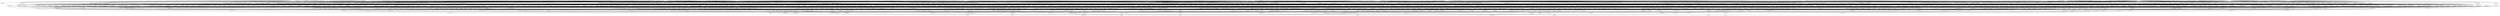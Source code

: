 digraph G {
    "new_n68_" -> "r2";
    "new_n83_" -> "r2";
    "new_n160_" -> "r2";
    "new_n47_" -> "new_n31_";
    "new_n55_" -> "new_n31_";
    "new_n32_" -> "new_n31_";
    "new_n38_" -> "new_n32_";
    "new_n33_" -> "new_n32_";
    "new_n44_" -> "new_n32_";
    "new_n37_" -> "new_n33_";
    "new_n36_" -> "new_n34_";
    "b" -> "new_n34_";
    "f" -> "new_n35_";
    "h" -> "new_n36_";
    "i" -> "new_n36_";
    "b" -> "new_n37_";
    "d" -> "new_n37_";
    "new_n40_" -> "new_n38_";
    "h" -> "new_n39_";
    "c" -> "new_n40_";
    "e" -> "new_n40_";
    "new_n42_" -> "new_n41_";
    "n" -> "new_n41_";
    "m" -> "new_n42_";
    "j" -> "new_n42_";
    "m" -> "new_n43_";
    "k" -> "new_n43_";
    "new_n46_" -> "new_n44_";
    "m" -> "new_n45_";
    "l" -> "new_n45_";
    "n" -> "new_n45_";
    "f" -> "new_n46_";
    "i" -> "new_n46_";
    "new_n51_" -> "new_n47_";
    "new_n48_" -> "new_n47_";
    "new_n54_" -> "new_n47_";
    "new_n50_" -> "new_n48_";
    "n" -> "new_n49_";
    "m" -> "new_n49_";
    "k" -> "new_n49_";
    "n" -> "new_n50_";
    "m" -> "new_n50_";
    "k" -> "new_n50_";
    "new_n52_" -> "new_n51_";
    "m" -> "new_n52_";
    "g" -> "new_n52_";
    "l" -> "new_n53_";
    "k" -> "new_n53_";
    "g" -> "new_n54_";
    "i" -> "new_n54_";
    "new_n61_" -> "new_n55_";
    "new_n56_" -> "new_n55_";
    "new_n66_" -> "new_n55_";
    "new_n60_" -> "new_n56_";
    "new_n57_" -> "new_n56_";
    "new_n58_" -> "new_n56_";
    "m" -> "new_n57_";
    "n" -> "new_n57_";
    "h" -> "new_n58_";
    "j" -> "new_n58_";
    "m" -> "new_n59_";
    "n" -> "new_n59_";
    "h" -> "new_n60_";
    "k" -> "new_n60_";
    "new_n63_" -> "new_n61_";
    "new_n64_" -> "new_n61_";
    "m" -> "new_n62_";
    "k" -> "new_n62_";
    "b" -> "new_n63_";
    "a" -> "new_n63_";
    "f" -> "new_n64_";
    "h" -> "new_n64_";
    "e" -> "new_n65_";
    "d" -> "new_n66_";
    "b" -> "new_n66_";
    "b" -> "new_n67_";
    "e" -> "new_n67_";
    "new_n79_" -> "new_n68_";
    "new_n69_" -> "new_n68_";
    "new_n80_" -> "new_n68_";
    "new_n75_" -> "new_n69_";
    "new_n70_" -> "new_n69_";
    "new_n71_" -> "new_n69_";
    "new_n67_" -> "new_n70_";
    "new_n44_" -> "new_n70_";
    "new_n73_" -> "new_n71_";
    "new_n72_" -> "new_n71_";
    "m" -> "new_n72_";
    "b" -> "new_n73_";
    "d" -> "new_n74_";
    "e" -> "new_n74_";
    "new_n63_" -> "new_n75_";
    "new_n78_" -> "new_n76_";
    "new_n41_" -> "new_n76_";
    "new_n77_" -> "new_n76_";
    "h" -> "new_n77_";
    "h" -> "new_n78_";
    "k" -> "new_n78_";
    "b" -> "new_n79_";
    "l" -> "new_n80_";
    "new_n81_" -> "new_n80_";
    "g" -> "new_n80_";
    "i" -> "new_n81_";
    "h" -> "new_n81_";
    "l" -> "new_n81_";
    "h" -> "new_n82_";
    "new_n111_" -> "new_n83_";
    "new_n130_" -> "new_n83_";
    "new_n147_" -> "new_n83_";
    "new_n93_" -> "new_n84_";
    "new_n85_" -> "new_n84_";
    "new_n107_" -> "new_n84_";
    "new_n86_" -> "new_n85_";
    "new_n88_" -> "new_n85_";
    "new_n87_" -> "new_n86_";
    "g" -> "new_n87_";
    "h" -> "new_n87_";
    "new_n90_" -> "new_n88_";
    "new_n91_" -> "new_n88_";
    "new_n89_" -> "new_n88_";
    "k" -> "new_n89_";
    "d" -> "new_n90_";
    "e" -> "new_n90_";
    "m" -> "new_n91_";
    "n" -> "new_n91_";
    "m" -> "new_n92_";
    "k" -> "new_n92_";
    "n" -> "new_n92_";
    "new_n100_" -> "new_n93_";
    "new_n94_" -> "new_n93_";
    "new_n95_" -> "new_n93_";
    "c" -> "new_n94_";
    "new_n97_" -> "new_n95_";
    "i" -> "new_n96_";
    "m" -> "new_n97_";
    "n" -> "new_n97_";
    "l" -> "new_n97_";
    "new_n99_" -> "new_n98_";
    "j" -> "new_n99_";
    "g" -> "new_n99_";
    "l" -> "new_n100_";
    "m" -> "new_n100_";
    "i" -> "new_n100_";
    "new_n105_" -> "new_n101_";
    "new_n102_" -> "new_n101_";
    "new_n104_" -> "new_n102_";
    "m" -> "new_n103_";
    "l" -> "new_n103_";
    "b" -> "new_n104_";
    "e" -> "new_n104_";
    "new_n82_" -> "new_n105_";
    "new_n99_" -> "new_n105_";
    "i" -> "new_n106_";
    "g" -> "new_n106_";
    "new_n109_" -> "new_n107_";
    "new_n94_" -> "new_n107_";
    "new_n108_" -> "new_n107_";
    "new_n90_" -> "new_n108_";
    "new_n97_" -> "new_n108_";
    "new_n96_" -> "new_n108_";
    "n" -> "new_n109_";
    "j" -> "new_n110_";
    "k" -> "new_n110_";
    "h" -> "new_n110_";
    "new_n117_" -> "new_n111_";
    "new_n120_" -> "new_n111_";
    "new_n124_" -> "new_n111_";
    "new_n38_" -> "new_n112_";
    "new_n113_" -> "new_n112_";
    "new_n114_" -> "new_n113_";
    "new_n115_" -> "new_n113_";
    "n" -> "new_n114_";
    "m" -> "new_n114_";
    "h" -> "new_n115_";
    "j" -> "new_n115_";
    "m" -> "new_n116_";
    "k" -> "new_n116_";
    "n" -> "new_n116_";
    "new_n118_" -> "new_n117_";
    "new_n34_" -> "new_n117_";
    "new_n119_" -> "new_n117_";
    "new_n104_" -> "new_n118_";
    "k" -> "new_n119_";
    "n" -> "new_n119_";
    "new_n38_" -> "new_n120_";
    "new_n92_" -> "new_n120_";
    "new_n123_" -> "new_n121_";
    "h" -> "new_n121_";
    "c" -> "new_n122_";
    "b" -> "new_n122_";
    "e" -> "new_n123_";
    "new_n125_" -> "new_n124_";
    "new_n128_" -> "new_n124_";
    "new_n127_" -> "new_n125_";
    "g" -> "new_n126_";
    "h" -> "new_n126_";
    "n" -> "new_n127_";
    "m" -> "new_n127_";
    "l" -> "new_n127_";
    "new_n91_" -> "new_n128_";
    "new_n129_" -> "new_n128_";
    "c" -> "new_n129_";
    "f" -> "new_n129_";
    "new_n136_" -> "new_n130_";
    "new_n131_" -> "new_n130_";
    "new_n141_" -> "new_n130_";
    "new_n135_" -> "new_n131_";
    "c" -> "new_n131_";
    "new_n133_" -> "new_n132_";
    "m" -> "new_n132_";
    "n" -> "new_n132_";
    "i" -> "new_n133_";
    "l" -> "new_n133_";
    "k" -> "new_n134_";
    "h" -> "new_n135_";
    "b" -> "new_n135_";
    "e" -> "new_n135_";
    "new_n140_" -> "new_n136_";
    "new_n139_" -> "new_n137_";
    "n" -> "new_n138_";
    "m" -> "new_n138_";
    "j" -> "new_n138_";
    "l" -> "new_n139_";
    "m" -> "new_n139_";
    "j" -> "new_n139_";
    "i" -> "new_n140_";
    "g" -> "new_n140_";
    "new_n146_" -> "new_n141_";
    "new_n41_" -> "new_n141_";
    "new_n86_" -> "new_n141_";
    "new_n143_" -> "new_n142_";
    "new_n145_" -> "new_n142_";
    "n" -> "new_n143_";
    "k" -> "new_n143_";
    "i" -> "new_n144_";
    "j" -> "new_n144_";
    "m" -> "new_n145_";
    "n" -> "new_n145_";
    "j" -> "new_n145_";
    "new_n90_" -> "new_n146_";
    "new_n109_" -> "new_n146_";
    "new_n155_" -> "new_n147_";
    "new_n152_" -> "new_n147_";
    "new_n148_" -> "new_n147_";
    "new_n149_" -> "new_n148_";
    "new_n150_" -> "new_n148_";
    "new_n119_" -> "new_n149_";
    "new_n40_" -> "new_n150_";
    "new_n92_" -> "new_n150_";
    "g" -> "new_n150_";
    "f" -> "new_n151_";
    "i" -> "new_n151_";
    "h" -> "new_n151_";
    "new_n67_" -> "new_n152_";
    "new_n153_" -> "new_n152_";
    "n" -> "new_n152_";
    "new_n154_" -> "new_n153_";
    "new_n134_" -> "new_n153_";
    "g" -> "new_n154_";
    "f" -> "new_n154_";
    "b" -> "new_n155_";
    "h" -> "new_n155_";
    "new_n156_" -> "new_n155_";
    "new_n157_" -> "new_n156_";
    "g" -> "new_n157_";
    "h" -> "new_n157_";
    "f" -> "new_n158_";
    "d" -> "new_n159_";
    "new_n177_" -> "new_n160_";
    "new_n197_" -> "new_n160_";
    "new_n162_" -> "new_n161_";
    "new_n167_" -> "new_n161_";
    "new_n170_" -> "new_n161_";
    "new_n52_" -> "new_n162_";
    "new_n165_" -> "new_n162_";
    "new_n163_" -> "new_n162_";
    "new_n49_" -> "new_n163_";
    "j" -> "new_n163_";
    "g" -> "new_n163_";
    "k" -> "new_n164_";
    "m" -> "new_n164_";
    "i" -> "new_n164_";
    "new_n134_" -> "new_n165_";
    "g" -> "new_n165_";
    "k" -> "new_n166_";
    "i" -> "new_n166_";
    "j" -> "new_n166_";
    "new_n168_" -> "new_n167_";
    "new_n71_" -> "new_n167_";
    "g" -> "new_n167_";
    "l" -> "new_n168_";
    "j" -> "new_n169_";
    "new_n172_" -> "new_n170_";
    "new_n67_" -> "new_n170_";
    "new_n171_" -> "new_n170_";
    "new_n78_" -> "new_n171_";
    "new_n73_" -> "new_n171_";
    "new_n72_" -> "new_n171_";
    "new_n62_" -> "new_n172_";
    "new_n49_" -> "new_n172_";
    "new_n39_" -> "new_n172_";
    "n" -> "new_n173_";
    "new_n175_" -> "new_n173_";
    "i" -> "new_n174_";
    "l" -> "new_n174_";
    "m" -> "new_n174_";
    "g" -> "new_n175_";
    "h" -> "new_n175_";
    "new_n73_" -> "new_n176_";
    "new_n67_" -> "new_n176_";
    "new_n104_" -> "new_n176_";
    "new_n181_" -> "new_n177_";
    "new_n190_" -> "new_n177_";
    "new_n192_" -> "new_n177_";
    "new_n129_" -> "new_n178_";
    "new_n79_" -> "new_n178_";
    "new_n179_" -> "new_n178_";
    "new_n180_" -> "new_n179_";
    "i" -> "new_n180_";
    "h" -> "new_n180_";
    "new_n187_" -> "new_n181_";
    "new_n182_" -> "new_n181_";
    "new_n184_" -> "new_n181_";
    "new_n133_" -> "new_n182_";
    "n" -> "new_n183_";
    "new_n185_" -> "new_n184_";
    "h" -> "new_n185_";
    "g" -> "new_n185_";
    "new_n122_" -> "new_n186_";
    "new_n123_" -> "new_n187_";
    "new_n189_" -> "new_n187_";
    "g" -> "new_n188_";
    "i" -> "new_n189_";
    "k" -> "new_n189_";
    "new_n86_" -> "new_n190_";
    "new_n191_" -> "new_n190_";
    "new_n90_" -> "new_n191_";
    "new_n143_" -> "new_n191_";
    "new_n96_" -> "new_n191_";
    "new_n194_" -> "new_n192_";
    "new_n193_" -> "new_n192_";
    "new_n46_" -> "new_n193_";
    "new_n66_" -> "new_n193_";
    "new_n37_" -> "new_n194_";
    "new_n134_" -> "new_n195_";
    "f" -> "new_n195_";
    "h" -> "new_n196_";
    "new_n116_" -> "new_n197_";
    "new_n155_" -> "new_n197_";
    "new_n198_" -> "new_n197_";
    "new_n94_" -> "new_n198_";
    "new_n199_" -> "new_n198_";
    "new_n142_" -> "new_n198_";
    "new_n89_" -> "new_n199_";
    "new_n201_" -> "new_n199_";
    "j" -> "new_n200_";
    "j" -> "new_n201_";
    "h" -> "new_n201_";
    "k" -> "new_n201_";
    "new_n252_" -> "s2";
    "new_n263_" -> "s2";
    "new_n279_" -> "s2";
    "new_n223_" -> "new_n203_";
    "new_n237_" -> "new_n203_";
    "new_n248_" -> "new_n203_";
    "new_n213_" -> "new_n204_";
    "new_n218_" -> "new_n204_";
    "new_n205_" -> "new_n204_";
    "new_n209_" -> "new_n205_";
    "new_n206_" -> "new_n205_";
    "new_n182_" -> "new_n205_";
    "new_n207_" -> "new_n206_";
    "new_n135_" -> "new_n206_";
    "c" -> "new_n206_";
    "c" -> "new_n207_";
    "d" -> "new_n207_";
    "h" -> "new_n208_";
    "f" -> "new_n208_";
    "new_n210_" -> "new_n209_";
    "new_n72_" -> "new_n209_";
    "g" -> "new_n209_";
    "b" -> "new_n210_";
    "d" -> "new_n210_";
    "new_n81_" -> "new_n211_";
    "k" -> "new_n212_";
    "j" -> "new_n212_";
    "new_n216_" -> "new_n213_";
    "new_n215_" -> "new_n214_";
    "d" -> "new_n215_";
    "c" -> "new_n215_";
    "f" -> "new_n215_";
    "new_n217_" -> "new_n216_";
    "new_n122_" -> "new_n216_";
    "new_n183_" -> "new_n216_";
    "g" -> "new_n217_";
    "new_n220_" -> "new_n218_";
    "new_n221_" -> "new_n218_";
    "new_n127_" -> "new_n219_";
    "new_n174_" -> "new_n219_";
    "n" -> "new_n219_";
    "a" -> "new_n220_";
    "d" -> "new_n220_";
    "g" -> "new_n221_";
    "f" -> "new_n221_";
    "l" -> "new_n222_";
    "new_n89_" -> "new_n222_";
    "new_n201_" -> "new_n222_";
    "new_n228_" -> "new_n223_";
    "new_n236_" -> "new_n223_";
    "new_n224_" -> "new_n223_";
    "new_n226_" -> "new_n224_";
    "new_n206_" -> "new_n224_";
    "new_n225_" -> "new_n224_";
    "new_n134_" -> "new_n225_";
    "n" -> "new_n225_";
    "new_n227_" -> "new_n226_";
    "c" -> "new_n227_";
    "f" -> "new_n227_";
    "new_n232_" -> "new_n228_";
    "new_n230_" -> "new_n229_";
    "new_n231_" -> "new_n229_";
    "a" -> "new_n230_";
    "c" -> "new_n230_";
    "e" -> "new_n231_";
    "new_n233_" -> "new_n232_";
    "d" -> "new_n233_";
    "e" -> "new_n233_";
    "new_n48_" -> "new_n234_";
    "i" -> "new_n234_";
    "new_n235_" -> "new_n234_";
    "g" -> "new_n235_";
    "new_n146_" -> "new_n236_";
    "new_n242_" -> "new_n237_";
    "new_n220_" -> "new_n237_";
    "new_n238_" -> "new_n237_";
    "new_n239_" -> "new_n238_";
    "new_n95_" -> "new_n238_";
    "new_n215_" -> "new_n238_";
    "new_n89_" -> "new_n239_";
    "new_n72_" -> "new_n239_";
    "a" -> "new_n240_";
    "e" -> "new_n241_";
    "d" -> "new_n241_";
    "new_n50_" -> "new_n242_";
    "new_n49_" -> "new_n242_";
    "new_n244_" -> "new_n242_";
    "g" -> "new_n243_";
    "f" -> "new_n243_";
    "g" -> "new_n244_";
    "i" -> "new_n244_";
    "new_n247_" -> "new_n245_";
    "g" -> "new_n246_";
    "j" -> "new_n246_";
    "n" -> "new_n247_";
    "m" -> "new_n247_";
    "l" -> "new_n247_";
    "new_n251_" -> "new_n248_";
    "new_n222_" -> "new_n248_";
    "new_n249_" -> "new_n248_";
    "new_n72_" -> "new_n249_";
    "new_n220_" -> "new_n250_";
    "i" -> "new_n250_";
    "new_n220_" -> "new_n251_";
    "new_n188_" -> "new_n251_";
    "new_n228_" -> "new_n252_";
    "new_n253_" -> "new_n252_";
    "new_n257_" -> "new_n252_";
    "new_n81_" -> "new_n253_";
    "new_n72_" -> "new_n253_";
    "g" -> "new_n253_";
    "new_n217_" -> "new_n254_";
    "new_n255_" -> "new_n254_";
    "new_n256_" -> "new_n254_";
    "new_n230_" -> "new_n255_";
    "new_n220_" -> "new_n256_";
    "new_n94_" -> "new_n257_";
    "n" -> "new_n258_";
    "new_n262_" -> "new_n258_";
    "new_n259_" -> "new_n258_";
    "new_n261_" -> "new_n259_";
    "new_n100_" -> "new_n259_";
    "new_n260_" -> "new_n259_";
    "g" -> "new_n260_";
    "e" -> "new_n260_";
    "e" -> "new_n261_";
    "h" -> "new_n261_";
    "g" -> "new_n262_";
    "h" -> "new_n262_";
    "new_n268_" -> "new_n263_";
    "new_n264_" -> "new_n263_";
    "new_n275_" -> "new_n263_";
    "new_n78_" -> "new_n264_";
    "new_n265_" -> "new_n264_";
    "new_n267_" -> "new_n264_";
    "new_n72_" -> "new_n265_";
    "new_n210_" -> "new_n265_";
    "new_n210_" -> "new_n266_";
    "new_n72_" -> "new_n266_";
    "new_n103_" -> "new_n267_";
    "new_n220_" -> "new_n268_";
    "new_n269_" -> "new_n268_";
    "new_n273_" -> "new_n268_";
    "new_n217_" -> "new_n269_";
    "new_n255_" -> "new_n269_";
    "new_n209_" -> "new_n269_";
    "new_n272_" -> "new_n270_";
    "new_n87_" -> "new_n271_";
    "new_n72_" -> "new_n271_";
    "new_n154_" -> "new_n272_";
    "new_n64_" -> "new_n272_";
    "new_n127_" -> "new_n272_";
    "l" -> "new_n273_";
    "k" -> "new_n273_";
    "j" -> "new_n273_";
    "new_n158_" -> "new_n274_";
    "new_n109_" -> "new_n274_";
    "new_n278_" -> "new_n275_";
    "new_n276_" -> "new_n275_";
    "new_n41_" -> "new_n275_";
    "new_n277_" -> "new_n276_";
    "new_n39_" -> "new_n276_";
    "new_n40_" -> "new_n276_";
    "f" -> "new_n277_";
    "h" -> "new_n277_";
    "j" -> "new_n278_";
    "i" -> "new_n278_";
    "l" -> "new_n278_";
    "new_n284_" -> "new_n279_";
    "new_n294_" -> "new_n279_";
    "new_n255_" -> "new_n280_";
    "new_n281_" -> "new_n280_";
    "new_n282_" -> "new_n280_";
    "new_n39_" -> "new_n281_";
    "new_n127_" -> "new_n281_";
    "new_n232_" -> "new_n282_";
    "new_n51_" -> "new_n282_";
    "new_n82_" -> "new_n283_";
    "new_n35_" -> "new_n283_";
    "l" -> "new_n283_";
    "new_n289_" -> "new_n284_";
    "new_n291_" -> "new_n284_";
    "new_n292_" -> "new_n284_";
    "new_n119_" -> "new_n285_";
    "new_n94_" -> "new_n285_";
    "new_n286_" -> "new_n285_";
    "new_n227_" -> "new_n286_";
    "new_n287_" -> "new_n286_";
    "new_n96_" -> "new_n286_";
    "l" -> "new_n287_";
    "n" -> "new_n287_";
    "h" -> "new_n288_";
    "i" -> "new_n288_";
    "new_n62_" -> "new_n289_";
    "new_n95_" -> "new_n289_";
    "new_n158_" -> "new_n289_";
    "new_n220_" -> "new_n290_";
    "new_n77_" -> "new_n290_";
    "new_n191_" -> "new_n291_";
    "new_n45_" -> "new_n292_";
    "new_n36_" -> "new_n292_";
    "new_n293_" -> "new_n292_";
    "new_n127_" -> "new_n293_";
    "new_n220_" -> "new_n293_";
    "new_n77_" -> "new_n293_";
    "new_n299_" -> "new_n294_";
    "new_n301_" -> "new_n294_";
    "new_n302_" -> "new_n294_";
    "new_n255_" -> "new_n295_";
    "new_n51_" -> "new_n295_";
    "new_n240_" -> "new_n295_";
    "new_n298_" -> "new_n296_";
    "new_n49_" -> "new_n296_";
    "new_n277_" -> "new_n296_";
    "g" -> "new_n297_";
    "f" -> "new_n297_";
    "k" -> "new_n298_";
    "m" -> "new_n298_";
    "h" -> "new_n298_";
    "new_n220_" -> "new_n299_";
    "new_n276_" -> "new_n299_";
    "new_n116_" -> "new_n299_";
    "new_n62_" -> "new_n300_";
    "new_n60_" -> "new_n300_";
    "new_n114_" -> "new_n300_";
    "new_n229_" -> "new_n301_";
    "new_n214_" -> "new_n301_";
    "new_n189_" -> "new_n301_";
    "new_n92_" -> "new_n302_";
    "new_n303_" -> "new_n302_";
    "new_n232_" -> "new_n302_";
    "g" -> "new_n303_";
    "new_n72_" -> "new_n303_";
    "new_n89_" -> "new_n303_";
    "new_n323_" -> "p2";
    "new_n378_" -> "p2";
    "new_n382_" -> "p2";
    "new_n318_" -> "new_n305_";
    "new_n306_" -> "new_n305_";
    "new_n307_" -> "new_n306_";
    "new_n314_" -> "new_n306_";
    "new_n154_" -> "new_n307_";
    "new_n308_" -> "new_n307_";
    "new_n311_" -> "new_n307_";
    "new_n310_" -> "new_n308_";
    "c" -> "new_n309_";
    "a" -> "new_n309_";
    "e" -> "new_n309_";
    "h" -> "new_n310_";
    "g" -> "new_n310_";
    "new_n312_" -> "new_n311_";
    "new_n185_" -> "new_n311_";
    "new_n220_" -> "new_n311_";
    "c" -> "new_n312_";
    "a" -> "new_n312_";
    "c" -> "new_n313_";
    "d" -> "new_n313_";
    "a" -> "new_n313_";
    "i" -> "new_n314_";
    "new_n72_" -> "new_n314_";
    "new_n315_" -> "new_n314_";
    "j" -> "new_n315_";
    "k" -> "new_n315_";
    "new_n210_" -> "new_n316_";
    "new_n317_" -> "new_n316_";
    "new_n154_" -> "new_n316_";
    "c" -> "new_n317_";
    "a" -> "new_n317_";
    "b" -> "new_n317_";
    "new_n320_" -> "new_n318_";
    "new_n319_" -> "new_n318_";
    "new_n321_" -> "new_n318_";
    "new_n312_" -> "new_n319_";
    "new_n309_" -> "new_n319_";
    "new_n126_" -> "new_n319_";
    "new_n64_" -> "new_n320_";
    "new_n210_" -> "new_n321_";
    "new_n63_" -> "new_n321_";
    "new_n64_" -> "new_n321_";
    "k" -> "new_n322_";
    "m" -> "new_n322_";
    "j" -> "new_n322_";
    "new_n350_" -> "new_n323_";
    "new_n361_" -> "new_n323_";
    "new_n373_" -> "new_n323_";
    "new_n333_" -> "new_n324_";
    "new_n338_" -> "new_n324_";
    "new_n342_" -> "new_n324_";
    "new_n326_" -> "new_n325_";
    "new_n329_" -> "new_n325_";
    "new_n327_" -> "new_n325_";
    "new_n138_" -> "new_n326_";
    "new_n221_" -> "new_n326_";
    "new_n119_" -> "new_n327_";
    "new_n67_" -> "new_n327_";
    "new_n328_" -> "new_n327_";
    "h" -> "new_n328_";
    "i" -> "new_n328_";
    "j" -> "new_n328_";
    "new_n40_" -> "new_n329_";
    "new_n77_" -> "new_n329_";
    "new_n331_" -> "new_n329_";
    "d" -> "new_n330_";
    "b" -> "new_n330_";
    "f" -> "new_n330_";
    "m" -> "new_n331_";
    "j" -> "new_n331_";
    "n" -> "new_n331_";
    "c" -> "new_n332_";
    "a" -> "new_n332_";
    "b" -> "new_n332_";
    "new_n322_" -> "new_n333_";
    "new_n334_" -> "new_n333_";
    "new_n336_" -> "new_n333_";
    "new_n335_" -> "new_n334_";
    "e" -> "new_n335_";
    "b" -> "new_n335_";
    "new_n322_" -> "new_n336_";
    "new_n52_" -> "new_n336_";
    "new_n166_" -> "new_n336_";
    "new_n64_" -> "new_n337_";
    "new_n340_" -> "new_n338_";
    "new_n326_" -> "new_n338_";
    "new_n63_" -> "new_n338_";
    "new_n330_" -> "new_n339_";
    "new_n341_" -> "new_n340_";
    "k" -> "new_n341_";
    "j" -> "new_n341_";
    "n" -> "new_n341_";
    "new_n344_" -> "new_n342_";
    "new_n139_" -> "new_n342_";
    "new_n346_" -> "new_n342_";
    "new_n140_" -> "new_n343_";
    "new_n345_" -> "new_n344_";
    "new_n313_" -> "new_n344_";
    "new_n221_" -> "new_n344_";
    "g" -> "new_n345_";
    "e" -> "new_n345_";
    "new_n347_" -> "new_n346_";
    "new_n109_" -> "new_n346_";
    "new_n349_" -> "new_n346_";
    "e" -> "new_n347_";
    "f" -> "new_n347_";
    "c" -> "new_n347_";
    "f" -> "new_n348_";
    "d" -> "new_n348_";
    "c" -> "new_n348_";
    "i" -> "new_n349_";
    "j" -> "new_n349_";
    "k" -> "new_n349_";
    "new_n351_" -> "new_n350_";
    "new_n353_" -> "new_n350_";
    "new_n357_" -> "new_n350_";
    "new_n66_" -> "new_n351_";
    "new_n352_" -> "new_n351_";
    "j" -> "new_n351_";
    "new_n39_" -> "new_n352_";
    "new_n57_" -> "new_n353_";
    "new_n115_" -> "new_n353_";
    "new_n356_" -> "new_n354_";
    "d" -> "new_n355_";
    "b" -> "new_n355_";
    "c" -> "new_n355_";
    "d" -> "new_n356_";
    "e" -> "new_n356_";
    "b" -> "new_n356_";
    "new_n360_" -> "new_n357_";
    "new_n138_" -> "new_n357_";
    "new_n358_" -> "new_n357_";
    "new_n355_" -> "new_n358_";
    "new_n106_" -> "new_n358_";
    "new_n341_" -> "new_n358_";
    "new_n175_" -> "new_n359_";
    "new_n210_" -> "new_n359_";
    "new_n63_" -> "new_n360_";
    "new_n87_" -> "new_n360_";
    "new_n362_" -> "new_n361_";
    "new_n369_" -> "new_n361_";
    "new_n365_" -> "new_n361_";
    "new_n363_" -> "new_n362_";
    "new_n341_" -> "new_n362_";
    "f" -> "new_n363_";
    "h" -> "new_n364_";
    "new_n368_" -> "new_n365_";
    "new_n366_" -> "new_n365_";
    "new_n104_" -> "new_n366_";
    "new_n367_" -> "new_n366_";
    "new_n247_" -> "new_n366_";
    "g" -> "new_n367_";
    "i" -> "new_n367_";
    "new_n138_" -> "new_n368_";
    "new_n371_" -> "new_n369_";
    "new_n370_" -> "new_n369_";
    "new_n169_" -> "new_n369_";
    "new_n87_" -> "new_n370_";
    "new_n72_" -> "new_n370_";
    "new_n241_" -> "new_n371_";
    "j" -> "new_n372_";
    "new_n368_" -> "new_n373_";
    "new_n374_" -> "new_n373_";
    "new_n375_" -> "new_n373_";
    "new_n210_" -> "new_n374_";
    "new_n251_" -> "new_n374_";
    "new_n137_" -> "new_n374_";
    "new_n241_" -> "new_n375_";
    "new_n377_" -> "new_n375_";
    "new_n376_" -> "new_n375_";
    "new_n104_" -> "new_n376_";
    "new_n367_" -> "new_n376_";
    "new_n315_" -> "new_n376_";
    "m" -> "new_n377_";
    "n" -> "new_n377_";
    "h" -> "new_n378_";
    "new_n362_" -> "new_n378_";
    "new_n379_" -> "new_n378_";
    "new_n381_" -> "new_n379_";
    "new_n183_" -> "new_n379_";
    "new_n380_" -> "new_n379_";
    "new_n347_" -> "new_n380_";
    "new_n109_" -> "new_n380_";
    "f" -> "new_n381_";
    "c" -> "new_n381_";
    "new_n383_" -> "new_n382_";
    "new_n138_" -> "new_n382_";
    "new_n388_" -> "new_n382_";
    "new_n87_" -> "new_n383_";
    "new_n384_" -> "new_n383_";
    "new_n386_" -> "new_n383_";
    "f" -> "new_n384_";
    "new_n385_" -> "new_n384_";
    "h" -> "new_n385_";
    "new_n312_" -> "new_n386_";
    "new_n157_" -> "new_n386_";
    "new_n220_" -> "new_n386_";
    "new_n344_" -> "new_n387_";
    "new_n89_" -> "new_n388_";
    "new_n389_" -> "new_n388_";
    "j" -> "new_n389_";
    "new_n426_" -> "q2";
    "new_n453_" -> "q2";
    "new_n494_" -> "q2";
    "new_n405_" -> "new_n391_";
    "new_n412_" -> "new_n391_";
    "new_n418_" -> "new_n391_";
    "new_n393_" -> "new_n392_";
    "new_n394_" -> "new_n392_";
    "new_n397_" -> "new_n392_";
    "new_n311_" -> "new_n393_";
    "new_n359_" -> "new_n394_";
    "new_n395_" -> "new_n394_";
    "new_n127_" -> "new_n395_";
    "h" -> "new_n396_";
    "g" -> "new_n396_";
    "new_n404_" -> "new_n397_";
    "new_n398_" -> "new_n397_";
    "new_n401_" -> "new_n397_";
    "new_n400_" -> "new_n398_";
    "new_n399_" -> "new_n398_";
    "new_n246_" -> "new_n398_";
    "i" -> "new_n399_";
    "l" -> "new_n399_";
    "k" -> "new_n400_";
    "l" -> "new_n400_";
    "new_n72_" -> "new_n401_";
    "new_n403_" -> "new_n402_";
    "new_n119_" -> "new_n402_";
    "l" -> "new_n403_";
    "new_n364_" -> "new_n404_";
    "f" -> "new_n404_";
    "new_n410_" -> "new_n405_";
    "new_n351_" -> "new_n405_";
    "new_n411_" -> "new_n405_";
    "new_n409_" -> "new_n406_";
    "new_n36_" -> "new_n406_";
    "new_n407_" -> "new_n406_";
    "new_n408_" -> "new_n407_";
    "new_n46_" -> "new_n407_";
    "new_n66_" -> "new_n407_";
    "e" -> "new_n408_";
    "c" -> "new_n408_";
    "d" -> "new_n409_";
    "f" -> "new_n409_";
    "l" -> "new_n410_";
    "k" -> "new_n410_";
    "n" -> "new_n410_";
    "m" -> "new_n411_";
    "l" -> "new_n411_";
    "n" -> "new_n411_";
    "new_n410_" -> "new_n412_";
    "new_n417_" -> "new_n412_";
    "new_n413_" -> "new_n412_";
    "new_n210_" -> "new_n413_";
    "new_n414_" -> "new_n413_";
    "new_n415_" -> "new_n413_";
    "f" -> "new_n414_";
    "new_n247_" -> "new_n415_";
    "j" -> "new_n416_";
    "new_n335_" -> "new_n417_";
    "g" -> "new_n417_";
    "new_n82_" -> "new_n417_";
    "new_n72_" -> "new_n418_";
    "new_n425_" -> "new_n418_";
    "new_n419_" -> "new_n418_";
    "new_n381_" -> "new_n419_";
    "new_n420_" -> "new_n419_";
    "new_n422_" -> "new_n419_";
    "new_n347_" -> "new_n420_";
    "new_n421_" -> "new_n420_";
    "n" -> "new_n421_";
    "l" -> "new_n421_";
    "h" -> "new_n422_";
    "j" -> "new_n422_";
    "new_n424_" -> "new_n422_";
    "m" -> "new_n423_";
    "k" -> "new_n423_";
    "k" -> "new_n424_";
    "j" -> "new_n424_";
    "h" -> "new_n424_";
    "l" -> "new_n425_";
    "new_n435_" -> "new_n426_";
    "new_n442_" -> "new_n426_";
    "new_n447_" -> "new_n426_";
    "new_n433_" -> "new_n427_";
    "new_n428_" -> "new_n427_";
    "new_n431_" -> "new_n427_";
    "new_n241_" -> "new_n428_";
    "l" -> "new_n428_";
    "new_n115_" -> "new_n429_";
    "k" -> "new_n429_";
    "new_n109_" -> "new_n429_";
    "h" -> "new_n430_";
    "g" -> "new_n430_";
    "new_n402_" -> "new_n431_";
    "new_n432_" -> "new_n431_";
    "new_n102_" -> "new_n431_";
    "k" -> "new_n432_";
    "h" -> "new_n432_";
    "g" -> "new_n432_";
    "new_n37_" -> "new_n433_";
    "new_n122_" -> "new_n433_";
    "new_n410_" -> "new_n434_";
    "new_n337_" -> "new_n435_";
    "new_n439_" -> "new_n435_";
    "new_n436_" -> "new_n435_";
    "new_n396_" -> "new_n436_";
    "new_n437_" -> "new_n436_";
    "new_n438_" -> "new_n436_";
    "new_n403_" -> "new_n437_";
    "new_n40_" -> "new_n438_";
    "new_n330_" -> "new_n438_";
    "new_n411_" -> "new_n438_";
    "new_n67_" -> "new_n439_";
    "new_n441_" -> "new_n439_";
    "new_n45_" -> "new_n439_";
    "new_n96_" -> "new_n440_";
    "new_n408_" -> "new_n441_";
    "new_n446_" -> "new_n442_";
    "new_n317_" -> "new_n442_";
    "new_n443_" -> "new_n442_";
    "new_n352_" -> "new_n443_";
    "new_n445_" -> "new_n443_";
    "new_n444_" -> "new_n443_";
    "new_n64_" -> "new_n444_";
    "new_n72_" -> "new_n444_";
    "new_n425_" -> "new_n444_";
    "j" -> "new_n445_";
    "l" -> "new_n445_";
    "new_n154_" -> "new_n446_";
    "new_n433_" -> "new_n447_";
    "new_n448_" -> "new_n447_";
    "new_n449_" -> "new_n447_";
    "new_n437_" -> "new_n448_";
    "new_n364_" -> "new_n448_";
    "new_n450_" -> "new_n449_";
    "new_n370_" -> "new_n449_";
    "new_n395_" -> "new_n449_";
    "new_n335_" -> "new_n450_";
    "new_n452_" -> "new_n451_";
    "g" -> "new_n452_";
    "n" -> "new_n452_";
    "new_n467_" -> "new_n453_";
    "new_n479_" -> "new_n453_";
    "new_n485_" -> "new_n453_";
    "new_n458_" -> "new_n454_";
    "new_n461_" -> "new_n454_";
    "new_n464_" -> "new_n454_";
    "new_n102_" -> "new_n455_";
    "new_n457_" -> "new_n455_";
    "g" -> "new_n456_";
    "new_n164_" -> "new_n456_";
    "new_n367_" -> "new_n457_";
    "new_n241_" -> "new_n457_";
    "new_n220_" -> "new_n458_";
    "new_n460_" -> "new_n458_";
    "new_n415_" -> "new_n458_";
    "g" -> "new_n459_";
    "c" -> "new_n460_";
    "a" -> "new_n460_";
    "e" -> "new_n460_";
    "new_n463_" -> "new_n461_";
    "new_n179_" -> "new_n461_";
    "new_n462_" -> "new_n461_";
    "new_n403_" -> "new_n462_";
    "d" -> "new_n463_";
    "a" -> "new_n463_";
    "new_n446_" -> "new_n464_";
    "new_n465_" -> "new_n464_";
    "new_n466_" -> "new_n465_";
    "new_n410_" -> "new_n465_";
    "h" -> "new_n466_";
    "f" -> "new_n466_";
    "new_n473_" -> "new_n467_";
    "new_n476_" -> "new_n467_";
    "new_n468_" -> "new_n467_";
    "new_n472_" -> "new_n468_";
    "new_n469_" -> "new_n468_";
    "new_n470_" -> "new_n468_";
    "new_n287_" -> "new_n469_";
    "h" -> "new_n470_";
    "j" -> "new_n470_";
    "new_n62_" -> "new_n471_";
    "l" -> "new_n471_";
    "new_n210_" -> "new_n472_";
    "new_n475_" -> "new_n473_";
    "new_n474_" -> "new_n473_";
    "new_n39_" -> "new_n474_";
    "new_n410_" -> "new_n474_";
    "new_n67_" -> "new_n474_";
    "new_n411_" -> "new_n475_";
    "new_n67_" -> "new_n476_";
    "new_n477_" -> "new_n476_";
    "new_n410_" -> "new_n476_";
    "new_n430_" -> "new_n477_";
    "new_n119_" -> "new_n478_";
    "new_n335_" -> "new_n478_";
    "new_n403_" -> "new_n478_";
    "new_n482_" -> "new_n479_";
    "new_n484_" -> "new_n479_";
    "new_n481_" -> "new_n480_";
    "new_n446_" -> "new_n480_";
    "new_n220_" -> "new_n480_";
    "g" -> "new_n481_";
    "new_n139_" -> "new_n481_";
    "new_n104_" -> "new_n482_";
    "new_n469_" -> "new_n482_";
    "new_n483_" -> "new_n482_";
    "new_n89_" -> "new_n483_";
    "new_n433_" -> "new_n484_";
    "new_n193_" -> "new_n484_";
    "new_n286_" -> "new_n484_";
    "new_n489_" -> "new_n485_";
    "new_n492_" -> "new_n485_";
    "new_n493_" -> "new_n485_";
    "new_n396_" -> "new_n486_";
    "new_n241_" -> "new_n486_";
    "new_n487_" -> "new_n486_";
    "new_n143_" -> "new_n487_";
    "new_n241_" -> "new_n487_";
    "l" -> "new_n487_";
    "j" -> "new_n488_";
    "k" -> "new_n488_";
    "l" -> "new_n488_";
    "new_n491_" -> "new_n489_";
    "new_n481_" -> "new_n489_";
    "new_n490_" -> "new_n489_";
    "b" -> "new_n490_";
    "new_n463_" -> "new_n490_";
    "new_n411_" -> "new_n491_";
    "h" -> "new_n491_";
    "j" -> "new_n491_";
    "new_n434_" -> "new_n492_";
    "new_n201_" -> "new_n492_";
    "new_n469_" -> "new_n492_";
    "new_n456_" -> "new_n493_";
    "new_n34_" -> "new_n493_";
    "new_n410_" -> "new_n493_";
    "new_n499_" -> "new_n494_";
    "new_n495_" -> "new_n494_";
    "new_n496_" -> "new_n494_";
    "new_n396_" -> "new_n495_";
    "new_n318_" -> "new_n495_";
    "new_n127_" -> "new_n495_";
    "new_n45_" -> "new_n496_";
    "new_n497_" -> "new_n496_";
    "new_n410_" -> "new_n496_";
    "new_n433_" -> "new_n497_";
    "g" -> "new_n497_";
    "new_n82_" -> "new_n497_";
    "new_n335_" -> "new_n498_";
    "new_n339_" -> "new_n498_";
    "new_n36_" -> "new_n498_";
    "new_n501_" -> "new_n499_";
    "new_n500_" -> "new_n499_";
    "new_n244_" -> "new_n500_";
    "new_n309_" -> "new_n500_";
    "new_n54_" -> "new_n500_";
    "new_n312_" -> "new_n501_";
    "i" -> "new_n501_";
    "new_n527_" -> "t2";
    "new_n503_" -> "t2";
    "new_n556_" -> "t2";
    "new_n504_" -> "new_n503_";
    "new_n515_" -> "new_n503_";
    "new_n505_" -> "new_n503_";
    "new_n270_" -> "new_n504_";
    "new_n512_" -> "new_n505_";
    "new_n511_" -> "new_n505_";
    "new_n506_" -> "new_n505_";
    "new_n67_" -> "new_n506_";
    "new_n242_" -> "new_n506_";
    "new_n507_" -> "new_n506_";
    "new_n509_" -> "new_n507_";
    "d" -> "new_n508_";
    "b" -> "new_n509_";
    "new_n106_" -> "new_n510_";
    "new_n119_" -> "new_n510_";
    "new_n312_" -> "new_n511_";
    "e" -> "new_n511_";
    "new_n63_" -> "new_n512_";
    "f" -> "new_n512_";
    "new_n513_" -> "new_n512_";
    "new_n514_" -> "new_n513_";
    "d" -> "new_n513_";
    "f" -> "new_n513_";
    "m" -> "new_n514_";
    "a" -> "new_n514_";
    "new_n519_" -> "new_n515_";
    "new_n516_" -> "new_n515_";
    "new_n522_" -> "new_n515_";
    "new_n518_" -> "new_n516_";
    "new_n517_" -> "new_n516_";
    "new_n222_" -> "new_n516_";
    "new_n37_" -> "new_n517_";
    "e" -> "new_n517_";
    "f" -> "new_n517_";
    "e" -> "new_n518_";
    "c" -> "new_n518_";
    "new_n513_" -> "new_n519_";
    "new_n520_" -> "new_n519_";
    "new_n217_" -> "new_n520_";
    "new_n514_" -> "new_n520_";
    "new_n521_" -> "new_n520_";
    "e" -> "new_n521_";
    "new_n523_" -> "new_n522_";
    "new_n44_" -> "new_n522_";
    "new_n524_" -> "new_n522_";
    "new_n521_" -> "new_n523_";
    "new_n463_" -> "new_n524_";
    "new_n514_" -> "new_n524_";
    "new_n217_" -> "new_n524_";
    "i" -> "new_n525_";
    "j" -> "new_n525_";
    "l" -> "new_n525_";
    "new_n463_" -> "new_n526_";
    "new_n539_" -> "new_n527_";
    "new_n546_" -> "new_n527_";
    "new_n549_" -> "new_n527_";
    "new_n529_" -> "new_n528_";
    "new_n531_" -> "new_n528_";
    "new_n534_" -> "new_n528_";
    "new_n278_" -> "new_n529_";
    "new_n518_" -> "new_n529_";
    "new_n530_" -> "new_n529_";
    "new_n39_" -> "new_n530_";
    "new_n119_" -> "new_n530_";
    "new_n67_" -> "new_n530_";
    "new_n245_" -> "new_n531_";
    "new_n194_" -> "new_n531_";
    "new_n532_" -> "new_n531_";
    "new_n533_" -> "new_n532_";
    "new_n89_" -> "new_n532_";
    "f" -> "new_n533_";
    "g" -> "new_n533_";
    "new_n535_" -> "new_n534_";
    "new_n95_" -> "new_n534_";
    "new_n538_" -> "new_n534_";
    "new_n96_" -> "new_n535_";
    "f" -> "new_n536_";
    "new_n45_" -> "new_n537_";
    "d" -> "new_n538_";
    "e" -> "new_n538_";
    "f" -> "new_n538_";
    "new_n540_" -> "new_n539_";
    "new_n543_" -> "new_n539_";
    "new_n544_" -> "new_n539_";
    "new_n37_" -> "new_n540_";
    "new_n38_" -> "new_n540_";
    "n" -> "new_n541_";
    "new_n43_" -> "new_n542_";
    "new_n423_" -> "new_n542_";
    "new_n134_" -> "new_n543_";
    "new_n310_" -> "new_n543_";
    "new_n331_" -> "new_n544_";
    "new_n352_" -> "new_n544_";
    "new_n545_" -> "new_n544_";
    "new_n96_" -> "new_n545_";
    "new_n119_" -> "new_n545_";
    "new_n67_" -> "new_n545_";
    "new_n540_" -> "new_n546_";
    "new_n547_" -> "new_n546_";
    "new_n67_" -> "new_n547_";
    "new_n300_" -> "new_n547_";
    "new_n507_" -> "new_n547_";
    "new_n452_" -> "new_n548_";
    "new_n552_" -> "new_n549_";
    "new_n550_" -> "new_n549_";
    "new_n551_" -> "new_n549_";
    "new_n119_" -> "new_n550_";
    "new_n523_" -> "new_n550_";
    "new_n463_" -> "new_n551_";
    "new_n56_" -> "new_n551_";
    "new_n523_" -> "new_n551_";
    "new_n63_" -> "new_n552_";
    "new_n217_" -> "new_n552_";
    "new_n72_" -> "new_n552_";
    "new_n514_" -> "new_n553_";
    "new_n75_" -> "new_n553_";
    "new_n554_" -> "new_n553_";
    "d" -> "new_n554_";
    "new_n217_" -> "new_n554_";
    "new_n555_" -> "new_n554_";
    "new_n536_" -> "new_n555_";
    "new_n82_" -> "new_n555_";
    "l" -> "new_n555_";
    "new_n109_" -> "new_n556_";
    "new_n559_" -> "new_n556_";
    "new_n557_" -> "new_n556_";
    "new_n558_" -> "new_n557_";
    "new_n513_" -> "new_n557_";
    "new_n80_" -> "new_n557_";
    "j" -> "new_n558_";
    "new_n96_" -> "new_n558_";
    "new_n37_" -> "new_n558_";
    "d" -> "new_n559_";
    "e" -> "new_n559_";
    "f" -> "new_n559_";
    "new_n600_" -> "u2";
    "new_n606_" -> "u2";
    "new_n561_" -> "u2";
    "new_n573_" -> "new_n561_";
    "new_n579_" -> "new_n561_";
    "new_n567_" -> "new_n562_";
    "new_n569_" -> "new_n562_";
    "new_n571_" -> "new_n562_";
    "new_n566_" -> "new_n563_";
    "new_n564_" -> "new_n563_";
    "new_n109_" -> "new_n564_";
    "new_n133_" -> "new_n564_";
    "new_n154_" -> "new_n564_";
    "c" -> "new_n565_";
    "e" -> "new_n565_";
    "b" -> "new_n566_";
    "new_n262_" -> "new_n566_";
    "new_n156_" -> "new_n567_";
    "new_n568_" -> "new_n567_";
    "new_n367_" -> "new_n568_";
    "new_n335_" -> "new_n568_";
    "new_n116_" -> "new_n569_";
    "new_n153_" -> "new_n569_";
    "new_n570_" -> "new_n569_";
    "new_n565_" -> "new_n570_";
    "new_n102_" -> "new_n571_";
    "new_n572_" -> "new_n571_";
    "new_n335_" -> "new_n572_";
    "new_n261_" -> "new_n572_";
    "i" -> "new_n572_";
    "new_n574_" -> "new_n573_";
    "new_n578_" -> "new_n573_";
    "new_n576_" -> "new_n573_";
    "b" -> "new_n574_";
    "new_n260_" -> "new_n574_";
    "new_n575_" -> "new_n574_";
    "new_n185_" -> "new_n575_";
    "new_n66_" -> "new_n575_";
    "new_n154_" -> "new_n575_";
    "new_n577_" -> "new_n576_";
    "new_n165_" -> "new_n576_";
    "new_n335_" -> "new_n576_";
    "new_n87_" -> "new_n577_";
    "new_n116_" -> "new_n578_";
    "new_n165_" -> "new_n578_";
    "new_n104_" -> "new_n578_";
    "new_n583_" -> "new_n579_";
    "new_n588_" -> "new_n579_";
    "new_n596_" -> "new_n579_";
    "new_n104_" -> "new_n580_";
    "new_n359_" -> "new_n580_";
    "new_n582_" -> "new_n580_";
    "new_n87_" -> "new_n581_";
    "new_n200_" -> "new_n582_";
    "new_n377_" -> "new_n583_";
    "new_n587_" -> "new_n583_";
    "new_n584_" -> "new_n583_";
    "new_n586_" -> "new_n584_";
    "e" -> "new_n585_";
    "c" -> "new_n585_";
    "f" -> "new_n585_";
    "f" -> "new_n586_";
    "e" -> "new_n586_";
    "c" -> "new_n586_";
    "new_n143_" -> "new_n587_";
    "new_n590_" -> "new_n588_";
    "new_n592_" -> "new_n588_";
    "new_n593_" -> "new_n588_";
    "new_n87_" -> "new_n589_";
    "new_n116_" -> "new_n589_";
    "new_n335_" -> "new_n590_";
    "new_n62_" -> "new_n590_";
    "j" -> "new_n591_";
    "g" -> "new_n591_";
    "i" -> "new_n591_";
    "new_n335_" -> "new_n592_";
    "new_n247_" -> "new_n592_";
    "i" -> "new_n592_";
    "new_n594_" -> "new_n593_";
    "new_n595_" -> "new_n593_";
    "new_n335_" -> "new_n593_";
    "j" -> "new_n594_";
    "m" -> "new_n594_";
    "h" -> "new_n595_";
    "i" -> "new_n595_";
    "new_n597_" -> "new_n596_";
    "new_n598_" -> "new_n596_";
    "new_n87_" -> "new_n597_";
    "new_n565_" -> "new_n597_";
    "new_n104_" -> "new_n598_";
    "new_n72_" -> "new_n598_";
    "k" -> "new_n598_";
    "m" -> "new_n599_";
    "k" -> "new_n599_";
    "new_n605_" -> "new_n600_";
    "new_n603_" -> "new_n600_";
    "new_n601_" -> "new_n600_";
    "new_n510_" -> "new_n601_";
    "new_n574_" -> "new_n601_";
    "new_n182_" -> "new_n601_";
    "new_n227_" -> "new_n602_";
    "new_n408_" -> "new_n602_";
    "new_n104_" -> "new_n603_";
    "new_n604_" -> "new_n603_";
    "new_n64_" -> "new_n603_";
    "new_n133_" -> "new_n604_";
    "new_n321_" -> "new_n605_";
    "new_n608_" -> "new_n606_";
    "new_n611_" -> "new_n606_";
    "new_n619_" -> "new_n606_";
    "new_n48_" -> "new_n607_";
    "new_n100_" -> "new_n608_";
    "new_n609_" -> "new_n608_";
    "new_n610_" -> "new_n608_";
    "new_n320_" -> "new_n609_";
    "new_n319_" -> "new_n609_";
    "new_n164_" -> "new_n610_";
    "new_n614_" -> "new_n611_";
    "new_n617_" -> "new_n611_";
    "new_n618_" -> "new_n611_";
    "new_n613_" -> "new_n612_";
    "new_n41_" -> "new_n612_";
    "new_n156_" -> "new_n612_";
    "new_n91_" -> "new_n613_";
    "g" -> "new_n613_";
    "new_n616_" -> "new_n614_";
    "new_n48_" -> "new_n614_";
    "new_n244_" -> "new_n615_";
    "new_n244_" -> "new_n616_";
    "new_n54_" -> "new_n616_";
    "new_n210_" -> "new_n616_";
    "new_n451_" -> "new_n617_";
    "new_n602_" -> "new_n617_";
    "new_n577_" -> "new_n618_";
    "new_n41_" -> "new_n618_";
    "new_n621_" -> "new_n619_";
    "new_n622_" -> "new_n619_";
    "new_n624_" -> "new_n619_";
    "new_n582_" -> "new_n620_";
    "new_n581_" -> "new_n620_";
    "new_n613_" -> "new_n621_";
    "new_n542_" -> "new_n621_";
    "new_n597_" -> "new_n621_";
    "new_n604_" -> "new_n622_";
    "new_n623_" -> "new_n622_";
    "new_n615_" -> "new_n622_";
    "new_n154_" -> "new_n623_";
    "new_n100_" -> "new_n624_";
    "new_n584_" -> "new_n624_";
    "new_n625_" -> "new_n624_";
    "new_n430_" -> "new_n625_";
    "new_n97_" -> "new_n625_";
    "new_n367_" -> "new_n625_";
    "new_n310_" -> "new_n626_";
    "new_n63_" -> "new_n626_";
    "new_n154_" -> "new_n626_";
    "new_n138_" -> "new_n627_";
    "i" -> "new_n627_";
    "new_n641_" -> "j2";
    "new_n652_" -> "j2";
    "new_n669_" -> "j2";
    "new_n630_" -> "new_n629_";
    "new_n635_" -> "new_n630_";
    "new_n631_" -> "new_n630_";
    "new_n175_" -> "new_n631_";
    "new_n634_" -> "new_n631_";
    "new_n633_" -> "new_n632_";
    "k" -> "new_n633_";
    "i" -> "new_n633_";
    "d" -> "new_n634_";
    "e" -> "new_n634_";
    "new_n636_" -> "new_n635_";
    "new_n411_" -> "new_n635_";
    "i" -> "new_n636_";
    "new_n638_" -> "new_n637_";
    "g" -> "new_n637_";
    "c" -> "new_n638_";
    "d" -> "new_n638_";
    "new_n315_" -> "new_n639_";
    "new_n421_" -> "new_n639_";
    "new_n640_" -> "new_n639_";
    "d" -> "new_n640_";
    "e" -> "new_n640_";
    "new_n642_" -> "new_n641_";
    "new_n644_" -> "new_n641_";
    "new_n646_" -> "new_n641_";
    "new_n508_" -> "new_n642_";
    "new_n643_" -> "new_n642_";
    "f" -> "new_n642_";
    "h" -> "new_n643_";
    "i" -> "new_n643_";
    "new_n645_" -> "new_n644_";
    "new_n200_" -> "new_n644_";
    "new_n459_" -> "new_n644_";
    "new_n638_" -> "new_n645_";
    "new_n582_" -> "new_n646_";
    "new_n421_" -> "new_n646_";
    "new_n648_" -> "new_n646_";
    "new_n634_" -> "new_n647_";
    "new_n154_" -> "new_n648_";
    "new_n445_" -> "new_n648_";
    "new_n649_" -> "new_n648_";
    "d" -> "new_n649_";
    "e" -> "new_n649_";
    "new_n651_" -> "new_n650_";
    "b" -> "new_n651_";
    "c" -> "new_n651_";
    "new_n659_" -> "new_n652_";
    "new_n663_" -> "new_n652_";
    "new_n667_" -> "new_n652_";
    "new_n658_" -> "new_n653_";
    "new_n656_" -> "new_n654_";
    "new_n657_" -> "new_n654_";
    "new_n655_" -> "new_n654_";
    "l" -> "new_n655_";
    "m" -> "new_n655_";
    "n" -> "new_n655_";
    "d" -> "new_n656_";
    "f" -> "new_n656_";
    "i" -> "new_n657_";
    "k" -> "new_n658_";
    "l" -> "new_n658_";
    "new_n127_" -> "new_n659_";
    "d" -> "new_n659_";
    "f" -> "new_n659_";
    "new_n651_" -> "new_n660_";
    "new_n595_" -> "new_n660_";
    "new_n662_" -> "new_n660_";
    "e" -> "new_n661_";
    "f" -> "new_n661_";
    "n" -> "new_n662_";
    "m" -> "new_n662_";
    "new_n666_" -> "new_n663_";
    "new_n665_" -> "new_n664_";
    "g" -> "new_n664_";
    "f" -> "new_n665_";
    "new_n403_" -> "new_n666_";
    "new_n657_" -> "new_n666_";
    "new_n668_" -> "new_n667_";
    "new_n310_" -> "new_n667_";
    "new_n445_" -> "new_n667_";
    "d" -> "new_n668_";
    "c" -> "new_n668_";
    "new_n670_" -> "new_n669_";
    "new_n664_" -> "new_n669_";
    "new_n635_" -> "new_n669_";
    "new_n668_" -> "new_n670_";
    "new_n681_" -> "k2";
    "new_n685_" -> "k2";
    "new_n678_" -> "new_n672_";
    "new_n630_" -> "new_n672_";
    "new_n673_" -> "new_n672_";
    "new_n676_" -> "new_n673_";
    "new_n659_" -> "new_n673_";
    "new_n674_" -> "new_n673_";
    "new_n87_" -> "new_n674_";
    "new_n90_" -> "new_n674_";
    "new_n421_" -> "new_n675_";
    "new_n533_" -> "new_n676_";
    "new_n410_" -> "new_n677_";
    "new_n661_" -> "new_n678_";
    "new_n679_" -> "new_n678_";
    "b" -> "new_n679_";
    "c" -> "new_n679_";
    "j" -> "new_n680_";
    "k" -> "new_n680_";
    "l" -> "new_n680_";
    "new_n648_" -> "new_n681_";
    "new_n683_" -> "new_n681_";
    "new_n669_" -> "new_n681_";
    "new_n126_" -> "new_n682_";
    "new_n649_" -> "new_n682_";
    "new_n655_" -> "new_n683_";
    "new_n684_" -> "new_n683_";
    "new_n640_" -> "new_n683_";
    "g" -> "new_n684_";
    "i" -> "new_n684_";
    "new_n666_" -> "new_n685_";
    "new_n647_" -> "new_n685_";
    "new_n686_" -> "new_n685_";
    "new_n445_" -> "new_n686_";
    "new_n703_" -> "h2";
    "new_n705_" -> "h2";
    "new_n725_" -> "h2";
    "new_n695_" -> "new_n688_";
    "new_n699_" -> "new_n688_";
    "new_n700_" -> "new_n688_";
    "new_n234_" -> "new_n689_";
    "new_n690_" -> "new_n689_";
    "new_n694_" -> "new_n689_";
    "e" -> "new_n690_";
    "new_n691_" -> "new_n690_";
    "new_n217_" -> "new_n690_";
    "new_n514_" -> "new_n691_";
    "d" -> "new_n692_";
    "new_n691_" -> "new_n693_";
    "new_n140_" -> "new_n693_";
    "new_n312_" -> "new_n694_";
    "e" -> "new_n694_";
    "new_n697_" -> "new_n695_";
    "g" -> "new_n695_";
    "new_n696_" -> "new_n695_";
    "e" -> "new_n696_";
    "new_n217_" -> "new_n696_";
    "new_n691_" -> "new_n696_";
    "new_n698_" -> "new_n697_";
    "d" -> "new_n697_";
    "n" -> "new_n698_";
    "m" -> "new_n698_";
    "new_n230_" -> "new_n699_";
    "new_n234_" -> "new_n699_";
    "new_n651_" -> "new_n699_";
    "new_n702_" -> "new_n700_";
    "new_n691_" -> "new_n700_";
    "new_n701_" -> "new_n700_";
    "new_n271_" -> "new_n701_";
    "new_n272_" -> "new_n701_";
    "new_n230_" -> "new_n701_";
    "new_n100_" -> "new_n702_";
    "new_n125_" -> "new_n702_";
    "new_n173_" -> "new_n702_";
    "new_n651_" -> "new_n703_";
    "new_n258_" -> "new_n703_";
    "new_n704_" -> "new_n703_";
    "new_n521_" -> "new_n704_";
    "a" -> "new_n704_";
    "new_n715_" -> "new_n705_";
    "new_n717_" -> "new_n705_";
    "new_n721_" -> "new_n705_";
    "new_n710_" -> "new_n706_";
    "new_n712_" -> "new_n706_";
    "new_n707_" -> "new_n706_";
    "new_n40_" -> "new_n707_";
    "new_n708_" -> "new_n707_";
    "new_n648_" -> "new_n707_";
    "new_n709_" -> "new_n708_";
    "n" -> "new_n709_";
    "m" -> "new_n709_";
    "new_n245_" -> "new_n710_";
    "new_n711_" -> "new_n710_";
    "new_n421_" -> "new_n711_";
    "new_n649_" -> "new_n711_";
    "new_n633_" -> "new_n711_";
    "new_n501_" -> "new_n712_";
    "new_n713_" -> "new_n712_";
    "new_n247_" -> "new_n713_";
    "new_n460_" -> "new_n713_";
    "d" -> "new_n714_";
    "new_n651_" -> "new_n714_";
    "new_n460_" -> "new_n715_";
    "new_n234_" -> "new_n715_";
    "new_n716_" -> "new_n715_";
    "new_n312_" -> "new_n716_";
    "new_n303_" -> "new_n717_";
    "new_n718_" -> "new_n717_";
    "new_n719_" -> "new_n717_";
    "new_n40_" -> "new_n718_";
    "new_n51_" -> "new_n718_";
    "d" -> "new_n719_";
    "new_n650_" -> "new_n719_";
    "new_n217_" -> "new_n719_";
    "new_n679_" -> "new_n720_";
    "new_n283_" -> "new_n721_";
    "new_n722_" -> "new_n721_";
    "new_n724_" -> "new_n721_";
    "new_n230_" -> "new_n722_";
    "new_n172_" -> "new_n722_";
    "new_n723_" -> "new_n722_";
    "new_n692_" -> "new_n723_";
    "new_n261_" -> "new_n723_";
    "new_n514_" -> "new_n723_";
    "new_n643_" -> "new_n724_";
    "new_n656_" -> "new_n724_";
    "new_n654_" -> "new_n724_";
    "new_n697_" -> "new_n725_";
    "new_n554_" -> "new_n725_";
    "new_n650_" -> "new_n725_";
    "new_n749_" -> "i2";
    "new_n759_" -> "i2";
    "new_n761_" -> "i2";
    "new_n737_" -> "new_n727_";
    "new_n741_" -> "new_n727_";
    "new_n728_" -> "new_n727_";
    "new_n732_" -> "new_n728_";
    "new_n734_" -> "new_n728_";
    "new_n735_" -> "new_n728_";
    "new_n54_" -> "new_n729_";
    "new_n731_" -> "new_n729_";
    "new_n730_" -> "new_n729_";
    "new_n235_" -> "new_n730_";
    "new_n312_" -> "new_n730_";
    "i" -> "new_n730_";
    "a" -> "new_n731_";
    "e" -> "new_n731_";
    "new_n116_" -> "new_n732_";
    "new_n451_" -> "new_n732_";
    "new_n37_" -> "new_n732_";
    "new_n638_" -> "new_n733_";
    "new_n193_" -> "new_n734_";
    "new_n72_" -> "new_n735_";
    "new_n220_" -> "new_n735_";
    "new_n683_" -> "new_n735_";
    "new_n536_" -> "new_n736_";
    "e" -> "new_n736_";
    "l" -> "new_n736_";
    "new_n638_" -> "new_n737_";
    "new_n44_" -> "new_n737_";
    "new_n738_" -> "new_n737_";
    "new_n739_" -> "new_n738_";
    "new_n73_" -> "new_n739_";
    "new_n409_" -> "new_n740_";
    "new_n744_" -> "new_n741_";
    "new_n746_" -> "new_n741_";
    "new_n747_" -> "new_n741_";
    "new_n119_" -> "new_n742_";
    "new_n548_" -> "new_n742_";
    "new_n37_" -> "new_n742_";
    "new_n106_" -> "new_n743_";
    "new_n745_" -> "new_n744_";
    "new_n53_" -> "new_n744_";
    "new_n552_" -> "new_n744_";
    "new_n220_" -> "new_n745_";
    "new_n533_" -> "new_n745_";
    "new_n501_" -> "new_n746_";
    "new_n639_" -> "new_n746_";
    "new_n713_" -> "new_n746_";
    "new_n185_" -> "new_n747_";
    "new_n638_" -> "new_n747_";
    "new_n748_" -> "new_n747_";
    "new_n49_" -> "new_n748_";
    "new_n54_" -> "new_n748_";
    "new_n731_" -> "new_n748_";
    "new_n541_" -> "new_n749_";
    "new_n750_" -> "new_n749_";
    "new_n756_" -> "new_n749_";
    "new_n669_" -> "new_n750_";
    "new_n685_" -> "new_n750_";
    "new_n751_" -> "new_n750_";
    "new_n711_" -> "new_n751_";
    "new_n752_" -> "new_n751_";
    "new_n755_" -> "new_n751_";
    "new_n533_" -> "new_n752_";
    "new_n753_" -> "new_n752_";
    "new_n754_" -> "new_n752_";
    "i" -> "new_n753_";
    "j" -> "new_n753_";
    "l" -> "new_n754_";
    "m" -> "new_n754_";
    "n" -> "new_n754_";
    "new_n91_" -> "new_n755_";
    "new_n154_" -> "new_n755_";
    "new_n212_" -> "new_n755_";
    "new_n541_" -> "new_n756_";
    "new_n757_" -> "new_n756_";
    "new_n220_" -> "new_n757_";
    "e" -> "new_n757_";
    "new_n261_" -> "new_n758_";
    "new_n175_" -> "new_n758_";
    "new_n233_" -> "new_n758_";
    "new_n702_" -> "new_n759_";
    "new_n760_" -> "new_n759_";
    "new_n266_" -> "new_n760_";
    "new_n258_" -> "new_n760_";
    "new_n255_" -> "new_n760_";
    "new_n766_" -> "new_n761_";
    "new_n767_" -> "new_n761_";
    "new_n781_" -> "new_n761_";
    "new_n745_" -> "new_n762_";
    "new_n273_" -> "new_n762_";
    "new_n763_" -> "new_n762_";
    "e" -> "new_n763_";
    "new_n764_" -> "new_n763_";
    "new_n255_" -> "new_n763_";
    "new_n123_" -> "new_n764_";
    "g" -> "new_n764_";
    "j" -> "new_n765_";
    "l" -> "new_n765_";
    "k" -> "new_n765_";
    "new_n75_" -> "new_n766_";
    "new_n258_" -> "new_n766_";
    "new_n312_" -> "new_n766_";
    "new_n771_" -> "new_n767_";
    "new_n776_" -> "new_n767_";
    "new_n779_" -> "new_n767_";
    "new_n770_" -> "new_n768_";
    "new_n56_" -> "new_n768_";
    "new_n638_" -> "new_n768_";
    "new_n134_" -> "new_n769_";
    "new_n166_" -> "new_n769_";
    "new_n230_" -> "new_n770_";
    "new_n533_" -> "new_n770_";
    "new_n772_" -> "new_n771_";
    "new_n774_" -> "new_n771_";
    "new_n182_" -> "new_n771_";
    "g" -> "new_n772_";
    "new_n49_" -> "new_n772_";
    "new_n312_" -> "new_n773_";
    "new_n140_" -> "new_n773_";
    "new_n731_" -> "new_n773_";
    "new_n233_" -> "new_n774_";
    "new_n207_" -> "new_n774_";
    "new_n775_" -> "new_n774_";
    "h" -> "new_n775_";
    "e" -> "new_n775_";
    "new_n778_" -> "new_n776_";
    "new_n773_" -> "new_n776_";
    "new_n139_" -> "new_n776_";
    "new_n169_" -> "new_n777_";
    "new_n212_" -> "new_n777_";
    "new_n123_" -> "new_n778_";
    "new_n230_" -> "new_n778_";
    "g" -> "new_n778_";
    "new_n780_" -> "new_n779_";
    "new_n172_" -> "new_n779_";
    "new_n731_" -> "new_n779_";
    "new_n134_" -> "new_n780_";
    "new_n783_" -> "new_n781_";
    "new_n785_" -> "new_n781_";
    "new_n787_" -> "new_n781_";
    "new_n116_" -> "new_n782_";
    "new_n552_" -> "new_n782_";
    "new_n166_" -> "new_n782_";
    "new_n784_" -> "new_n783_";
    "new_n773_" -> "new_n783_";
    "new_n138_" -> "new_n783_";
    "new_n638_" -> "new_n784_";
    "new_n119_" -> "new_n785_";
    "new_n56_" -> "new_n785_";
    "new_n786_" -> "new_n785_";
    "new_n409_" -> "new_n786_";
    "new_n770_" -> "new_n787_";
    "new_n774_" -> "new_n787_";
    "new_n225_" -> "new_n787_";
    "new_n801_" -> "n2";
    "new_n805_" -> "n2";
    "new_n826_" -> "n2";
    "new_n379_" -> "new_n789_";
    "new_n790_" -> "new_n789_";
    "new_n791_" -> "new_n789_";
    "l" -> "new_n790_";
    "new_n138_" -> "new_n790_";
    "new_n383_" -> "new_n791_";
    "new_n72_" -> "new_n791_";
    "new_n795_" -> "new_n791_";
    "new_n794_" -> "new_n792_";
    "new_n395_" -> "new_n792_";
    "new_n793_" -> "new_n792_";
    "new_n247_" -> "new_n793_";
    "new_n396_" -> "new_n793_";
    "new_n138_" -> "new_n793_";
    "new_n425_" -> "new_n794_";
    "i" -> "new_n795_";
    "new_n796_" -> "new_n795_";
    "new_n331_" -> "new_n795_";
    "new_n595_" -> "new_n796_";
    "new_n798_" -> "new_n797_";
    "new_n67_" -> "new_n797_";
    "new_n39_" -> "new_n797_";
    "f" -> "new_n798_";
    "d" -> "new_n798_";
    "h" -> "new_n798_";
    "new_n89_" -> "new_n799_";
    "new_n800_" -> "new_n799_";
    "h" -> "new_n800_";
    "i" -> "new_n800_";
    "j" -> "new_n800_";
    "new_n307_" -> "new_n801_";
    "new_n802_" -> "new_n801_";
    "new_n804_" -> "new_n801_";
    "new_n803_" -> "new_n802_";
    "new_n104_" -> "new_n802_";
    "new_n792_" -> "new_n802_";
    "f" -> "new_n803_";
    "new_n119_" -> "new_n804_";
    "new_n307_" -> "new_n804_";
    "new_n792_" -> "new_n804_";
    "new_n809_" -> "new_n805_";
    "new_n811_" -> "new_n805_";
    "new_n820_" -> "new_n805_";
    "new_n164_" -> "new_n806_";
    "new_n317_" -> "new_n806_";
    "new_n807_" -> "new_n806_";
    "new_n808_" -> "new_n807_";
    "new_n169_" -> "new_n808_";
    "new_n616_" -> "new_n809_";
    "new_n810_" -> "new_n809_";
    "new_n62_" -> "new_n810_";
    "new_n154_" -> "new_n810_";
    "new_n815_" -> "new_n811_";
    "new_n817_" -> "new_n811_";
    "new_n818_" -> "new_n811_";
    "new_n595_" -> "new_n812_";
    "new_n813_" -> "new_n812_";
    "new_n814_" -> "new_n812_";
    "new_n241_" -> "new_n813_";
    "new_n144_" -> "new_n814_";
    "new_n227_" -> "new_n814_";
    "new_n119_" -> "new_n815_";
    "new_n816_" -> "new_n815_";
    "new_n63_" -> "new_n815_";
    "new_n243_" -> "new_n816_";
    "new_n730_" -> "new_n817_";
    "new_n772_" -> "new_n818_";
    "new_n220_" -> "new_n818_";
    "new_n819_" -> "new_n818_";
    "new_n119_" -> "new_n819_";
    "new_n466_" -> "new_n819_";
    "new_n822_" -> "new_n820_";
    "new_n823_" -> "new_n820_";
    "new_n824_" -> "new_n820_";
    "new_n331_" -> "new_n821_";
    "new_n643_" -> "new_n821_";
    "new_n50_" -> "new_n822_";
    "new_n339_" -> "new_n822_";
    "new_n179_" -> "new_n822_";
    "new_n50_" -> "new_n823_";
    "new_n359_" -> "new_n823_";
    "new_n808_" -> "new_n823_";
    "new_n825_" -> "new_n824_";
    "new_n163_" -> "new_n824_";
    "new_n104_" -> "new_n824_";
    "new_n595_" -> "new_n825_";
    "new_n838_" -> "new_n826_";
    "new_n827_" -> "new_n826_";
    "new_n830_" -> "new_n826_";
    "new_n581_" -> "new_n827_";
    "new_n829_" -> "new_n827_";
    "new_n828_" -> "new_n827_";
    "new_n396_" -> "new_n828_";
    "new_n417_" -> "new_n828_";
    "new_n119_" -> "new_n828_";
    "new_n210_" -> "new_n829_";
    "new_n72_" -> "new_n829_";
    "new_n832_" -> "new_n830_";
    "new_n833_" -> "new_n830_";
    "new_n835_" -> "new_n830_";
    "new_n335_" -> "new_n831_";
    "new_n363_" -> "new_n831_";
    "new_n149_" -> "new_n831_";
    "new_n430_" -> "new_n832_";
    "new_n772_" -> "new_n832_";
    "new_n739_" -> "new_n832_";
    "new_n371_" -> "new_n833_";
    "new_n834_" -> "new_n833_";
    "new_n115_" -> "new_n834_";
    "new_n662_" -> "new_n834_";
    "new_n104_" -> "new_n834_";
    "new_n104_" -> "new_n835_";
    "new_n367_" -> "new_n835_";
    "new_n836_" -> "new_n835_";
    "new_n243_" -> "new_n836_";
    "new_n49_" -> "new_n836_";
    "new_n123_" -> "new_n837_";
    "new_n309_" -> "new_n837_";
    "new_n772_" -> "new_n837_";
    "new_n50_" -> "new_n838_";
    "new_n854_" -> "o2";
    "new_n863_" -> "o2";
    "new_n883_" -> "o2";
    "new_n848_" -> "new_n840_";
    "new_n851_" -> "new_n840_";
    "new_n852_" -> "new_n840_";
    "new_n845_" -> "new_n841_";
    "new_n842_" -> "new_n841_";
    "new_n844_" -> "new_n841_";
    "new_n64_" -> "new_n842_";
    "new_n843_" -> "new_n842_";
    "new_n220_" -> "new_n842_";
    "new_n82_" -> "new_n843_";
    "f" -> "new_n843_";
    "new_n595_" -> "new_n844_";
    "new_n793_" -> "new_n844_";
    "new_n118_" -> "new_n844_";
    "new_n41_" -> "new_n845_";
    "new_n846_" -> "new_n845_";
    "new_n847_" -> "new_n845_";
    "e" -> "new_n846_";
    "j" -> "new_n846_";
    "h" -> "new_n846_";
    "i" -> "new_n847_";
    "k" -> "new_n847_";
    "new_n82_" -> "new_n848_";
    "k" -> "new_n848_";
    "new_n850_" -> "new_n848_";
    "new_n360_" -> "new_n849_";
    "new_n87_" -> "new_n850_";
    "new_n843_" -> "new_n850_";
    "new_n317_" -> "new_n850_";
    "new_n62_" -> "new_n851_";
    "new_n849_" -> "new_n851_";
    "new_n400_" -> "new_n851_";
    "new_n853_" -> "new_n852_";
    "new_n72_" -> "new_n852_";
    "new_n795_" -> "new_n852_";
    "new_n82_" -> "new_n853_";
    "new_n400_" -> "new_n853_";
    "new_n860_" -> "new_n854_";
    "new_n861_" -> "new_n854_";
    "new_n855_" -> "new_n854_";
    "new_n595_" -> "new_n855_";
    "new_n857_" -> "new_n855_";
    "new_n856_" -> "new_n855_";
    "new_n408_" -> "new_n856_";
    "new_n595_" -> "new_n856_";
    "new_n42_" -> "new_n857_";
    "new_n241_" -> "new_n857_";
    "new_n859_" -> "new_n858_";
    "i" -> "new_n858_";
    "m" -> "new_n859_";
    "k" -> "new_n859_";
    "n" -> "new_n859_";
    "k" -> "new_n860_";
    "new_n370_" -> "new_n860_";
    "new_n862_" -> "new_n861_";
    "new_n595_" -> "new_n861_";
    "new_n859_" -> "new_n861_";
    "new_n122_" -> "new_n862_";
    "new_n871_" -> "new_n863_";
    "new_n874_" -> "new_n863_";
    "new_n878_" -> "new_n863_";
    "new_n867_" -> "new_n864_";
    "new_n869_" -> "new_n864_";
    "new_n870_" -> "new_n864_";
    "new_n396_" -> "new_n865_";
    "new_n400_" -> "new_n865_";
    "new_n866_" -> "new_n865_";
    "j" -> "new_n866_";
    "new_n49_" -> "new_n866_";
    "new_n39_" -> "new_n866_";
    "new_n67_" -> "new_n867_";
    "new_n119_" -> "new_n867_";
    "new_n868_" -> "new_n867_";
    "new_n143_" -> "new_n868_";
    "new_n241_" -> "new_n868_";
    "new_n118_" -> "new_n869_";
    "new_n814_" -> "new_n869_";
    "new_n708_" -> "new_n870_";
    "new_n834_" -> "new_n870_";
    "new_n605_" -> "new_n871_";
    "new_n873_" -> "new_n871_";
    "new_n872_" -> "new_n871_";
    "new_n119_" -> "new_n872_";
    "new_n118_" -> "new_n872_";
    "new_n483_" -> "new_n872_";
    "new_n119_" -> "new_n873_";
    "new_n825_" -> "new_n873_";
    "new_n862_" -> "new_n873_";
    "new_n800_" -> "new_n874_";
    "new_n877_" -> "new_n874_";
    "new_n875_" -> "new_n874_";
    "new_n535_" -> "new_n875_";
    "new_n149_" -> "new_n875_";
    "new_n876_" -> "new_n875_";
    "new_n82_" -> "new_n876_";
    "new_n463_" -> "new_n876_";
    "new_n317_" -> "new_n876_";
    "new_n82_" -> "new_n877_";
    "new_n210_" -> "new_n877_";
    "new_n309_" -> "new_n877_";
    "new_n843_" -> "new_n878_";
    "new_n821_" -> "new_n878_";
    "new_n879_" -> "new_n878_";
    "new_n144_" -> "new_n879_";
    "new_n882_" -> "new_n879_";
    "new_n226_" -> "new_n879_";
    "new_n881_" -> "new_n880_";
    "new_n518_" -> "new_n880_";
    "new_n377_" -> "new_n880_";
    "m" -> "new_n881_";
    "h" -> "new_n882_";
    "i" -> "new_n882_";
    "k" -> "new_n882_";
    "new_n380_" -> "new_n883_";
    "new_n498_" -> "new_n883_";
    "new_n119_" -> "new_n883_";
    "new_n981_" -> "l2";
    "new_n1048_" -> "l2";
    "new_n1091_" -> "l2";
    "new_n918_" -> "new_n885_";
    "new_n944_" -> "new_n885_";
    "new_n957_" -> "new_n885_";
    "new_n894_" -> "new_n886_";
    "new_n903_" -> "new_n886_";
    "new_n911_" -> "new_n886_";
    "new_n889_" -> "new_n887_";
    "new_n890_" -> "new_n887_";
    "new_n893_" -> "new_n887_";
    "new_n109_" -> "new_n888_";
    "new_n416_" -> "new_n888_";
    "new_n586_" -> "new_n888_";
    "new_n331_" -> "new_n889_";
    "new_n657_" -> "new_n890_";
    "new_n891_" -> "new_n890_";
    "new_n892_" -> "new_n890_";
    "m" -> "new_n891_";
    "n" -> "new_n891_";
    "f" -> "new_n892_";
    "c" -> "new_n892_";
    "new_n82_" -> "new_n893_";
    "new_n377_" -> "new_n893_";
    "new_n159_" -> "new_n893_";
    "new_n898_" -> "new_n894_";
    "new_n900_" -> "new_n894_";
    "new_n902_" -> "new_n894_";
    "f" -> "new_n895_";
    "new_n896_" -> "new_n895_";
    "new_n897_" -> "new_n895_";
    "d" -> "new_n896_";
    "c" -> "new_n896_";
    "m" -> "new_n897_";
    "n" -> "new_n897_";
    "i" -> "new_n897_";
    "new_n899_" -> "new_n898_";
    "new_n377_" -> "new_n898_";
    "e" -> "new_n899_";
    "c" -> "new_n899_";
    "h" -> "new_n899_";
    "new_n185_" -> "new_n900_";
    "new_n901_" -> "new_n900_";
    "m" -> "new_n901_";
    "n" -> "new_n901_";
    "new_n145_" -> "new_n902_";
    "new_n367_" -> "new_n902_";
    "new_n905_" -> "new_n903_";
    "new_n907_" -> "new_n903_";
    "new_n909_" -> "new_n903_";
    "new_n143_" -> "new_n904_";
    "new_n586_" -> "new_n904_";
    "new_n662_" -> "new_n905_";
    "new_n906_" -> "new_n905_";
    "new_n508_" -> "new_n905_";
    "n" -> "new_n906_";
    "m" -> "new_n906_";
    "new_n896_" -> "new_n907_";
    "new_n908_" -> "new_n907_";
    "i" -> "new_n908_";
    "m" -> "new_n908_";
    "n" -> "new_n908_";
    "new_n910_" -> "new_n909_";
    "d" -> "new_n909_";
    "i" -> "new_n910_";
    "j" -> "new_n910_";
    "l" -> "new_n910_";
    "new_n913_" -> "new_n911_";
    "new_n916_" -> "new_n911_";
    "new_n917_" -> "new_n911_";
    "new_n709_" -> "new_n912_";
    "new_n665_" -> "new_n912_";
    "new_n906_" -> "new_n912_";
    "new_n914_" -> "new_n913_";
    "new_n915_" -> "new_n913_";
    "i" -> "new_n913_";
    "m" -> "new_n914_";
    "n" -> "new_n914_";
    "e" -> "new_n915_";
    "f" -> "new_n915_";
    "new_n207_" -> "new_n916_";
    "new_n665_" -> "new_n916_";
    "new_n901_" -> "new_n917_";
    "new_n633_" -> "new_n917_";
    "h" -> "new_n917_";
    "new_n927_" -> "new_n918_";
    "new_n933_" -> "new_n918_";
    "new_n938_" -> "new_n918_";
    "new_n923_" -> "new_n919_";
    "new_n924_" -> "new_n919_";
    "new_n926_" -> "new_n919_";
    "new_n921_" -> "new_n920_";
    "new_n922_" -> "new_n920_";
    "d" -> "new_n921_";
    "g" -> "new_n921_";
    "m" -> "new_n922_";
    "n" -> "new_n922_";
    "new_n657_" -> "new_n923_";
    "new_n891_" -> "new_n923_";
    "new_n377_" -> "new_n924_";
    "new_n925_" -> "new_n924_";
    "i" -> "new_n925_";
    "g" -> "new_n925_";
    "new_n403_" -> "new_n926_";
    "new_n636_" -> "new_n926_";
    "new_n634_" -> "new_n926_";
    "new_n930_" -> "new_n927_";
    "new_n931_" -> "new_n927_";
    "new_n932_" -> "new_n927_";
    "new_n109_" -> "new_n928_";
    "new_n929_" -> "new_n928_";
    "f" -> "new_n929_";
    "c" -> "new_n929_";
    "new_n119_" -> "new_n930_";
    "new_n207_" -> "new_n930_";
    "new_n665_" -> "new_n930_";
    "j" -> "new_n931_";
    "new_n57_" -> "new_n931_";
    "new_n157_" -> "new_n931_";
    "n" -> "new_n932_";
    "new_n423_" -> "new_n932_";
    "new_n929_" -> "new_n932_";
    "new_n935_" -> "new_n933_";
    "new_n936_" -> "new_n933_";
    "new_n937_" -> "new_n933_";
    "new_n91_" -> "new_n934_";
    "new_n90_" -> "new_n934_";
    "new_n221_" -> "new_n934_";
    "new_n175_" -> "new_n935_";
    "new_n633_" -> "new_n935_";
    "new_n925_" -> "new_n936_";
    "new_n82_" -> "new_n936_";
    "new_n881_" -> "new_n936_";
    "new_n508_" -> "new_n937_";
    "new_n709_" -> "new_n937_";
    "new_n906_" -> "new_n937_";
    "new_n940_" -> "new_n938_";
    "new_n942_" -> "new_n938_";
    "new_n943_" -> "new_n938_";
    "new_n99_" -> "new_n939_";
    "new_n906_" -> "new_n939_";
    "new_n941_" -> "new_n940_";
    "new_n914_" -> "new_n940_";
    "c" -> "new_n940_";
    "l" -> "new_n941_";
    "new_n91_" -> "new_n942_";
    "new_n908_" -> "new_n942_";
    "new_n262_" -> "new_n943_";
    "new_n633_" -> "new_n943_";
    "new_n947_" -> "new_n944_";
    "new_n952_" -> "new_n944_";
    "new_n953_" -> "new_n944_";
    "new_n586_" -> "new_n945_";
    "new_n914_" -> "new_n945_";
    "new_n847_" -> "new_n946_";
    "new_n140_" -> "new_n946_";
    "new_n640_" -> "new_n946_";
    "new_n661_" -> "new_n947_";
    "new_n948_" -> "new_n947_";
    "new_n951_" -> "new_n947_";
    "new_n297_" -> "new_n948_";
    "new_n949_" -> "new_n948_";
    "new_n950_" -> "new_n948_";
    "d" -> "new_n949_";
    "g" -> "new_n949_";
    "f" -> "new_n950_";
    "g" -> "new_n950_";
    "new_n109_" -> "new_n951_";
    "new_n347_" -> "new_n951_";
    "i" -> "new_n951_";
    "new_n677_" -> "new_n952_";
    "f" -> "new_n952_";
    "new_n310_" -> "new_n953_";
    "new_n421_" -> "new_n953_";
    "new_n954_" -> "new_n953_";
    "new_n377_" -> "new_n954_";
    "new_n955_" -> "new_n954_";
    "h" -> "new_n954_";
    "j" -> "new_n955_";
    "new_n42_" -> "new_n956_";
    "d" -> "new_n956_";
    "new_n965_" -> "new_n957_";
    "new_n970_" -> "new_n957_";
    "new_n975_" -> "new_n957_";
    "new_n960_" -> "new_n958_";
    "new_n961_" -> "new_n958_";
    "new_n962_" -> "new_n958_";
    "new_n315_" -> "new_n959_";
    "new_n421_" -> "new_n959_";
    "new_n77_" -> "new_n959_";
    "new_n403_" -> "new_n960_";
    "new_n643_" -> "new_n960_";
    "new_n103_" -> "new_n961_";
    "new_n315_" -> "new_n961_";
    "new_n385_" -> "new_n961_";
    "new_n963_" -> "new_n962_";
    "new_n964_" -> "new_n962_";
    "k" -> "new_n963_";
    "m" -> "new_n964_";
    "g" -> "new_n964_";
    "new_n967_" -> "new_n965_";
    "new_n968_" -> "new_n965_";
    "new_n969_" -> "new_n965_";
    "h" -> "new_n966_";
    "new_n655_" -> "new_n966_";
    "new_n159_" -> "new_n967_";
    "new_n91_" -> "new_n967_";
    "new_n196_" -> "new_n967_";
    "new_n331_" -> "new_n968_";
    "b" -> "new_n968_";
    "new_n96_" -> "new_n968_";
    "new_n185_" -> "new_n969_";
    "new_n377_" -> "new_n969_";
    "new_n972_" -> "new_n970_";
    "new_n973_" -> "new_n970_";
    "new_n974_" -> "new_n970_";
    "new_n82_" -> "new_n971_";
    "new_n261_" -> "new_n971_";
    "new_n910_" -> "new_n972_";
    "new_n514_" -> "new_n972_";
    "new_n846_" -> "new_n973_";
    "new_n57_" -> "new_n973_";
    "m" -> "new_n974_";
    "new_n82_" -> "new_n974_";
    "new_n941_" -> "new_n974_";
    "new_n977_" -> "new_n975_";
    "new_n979_" -> "new_n975_";
    "new_n980_" -> "new_n975_";
    "new_n941_" -> "new_n976_";
    "new_n914_" -> "new_n976_";
    "j" -> "new_n977_";
    "new_n897_" -> "new_n977_";
    "c" -> "new_n978_";
    "e" -> "new_n978_";
    "new_n709_" -> "new_n979_";
    "new_n915_" -> "new_n979_";
    "new_n640_" -> "new_n980_";
    "new_n922_" -> "new_n980_";
    "new_n996_" -> "new_n981_";
    "new_n1011_" -> "new_n981_";
    "new_n1030_" -> "new_n981_";
    "new_n987_" -> "new_n982_";
    "new_n991_" -> "new_n982_";
    "new_n993_" -> "new_n982_";
    "new_n985_" -> "new_n983_";
    "new_n984_" -> "new_n983_";
    "new_n986_" -> "new_n983_";
    "new_n315_" -> "new_n984_";
    "c" -> "new_n985_";
    "new_n514_" -> "new_n985_";
    "new_n665_" -> "new_n985_";
    "c" -> "new_n986_";
    "g" -> "new_n986_";
    "h" -> "new_n986_";
    "new_n989_" -> "new_n987_";
    "new_n988_" -> "new_n987_";
    "new_n963_" -> "new_n987_";
    "new_n906_" -> "new_n988_";
    "new_n633_" -> "new_n989_";
    "new_n385_" -> "new_n990_";
    "new_n901_" -> "new_n991_";
    "new_n185_" -> "new_n991_";
    "new_n992_" -> "new_n991_";
    "new_n103_" -> "new_n992_";
    "new_n315_" -> "new_n992_";
    "new_n87_" -> "new_n992_";
    "new_n90_" -> "new_n993_";
    "new_n91_" -> "new_n993_";
    "new_n994_" -> "new_n993_";
    "new_n668_" -> "new_n994_";
    "new_n241_" -> "new_n994_";
    "new_n995_" -> "new_n994_";
    "g" -> "new_n995_";
    "m" -> "new_n995_";
    "n" -> "new_n995_";
    "new_n1002_" -> "new_n996_";
    "new_n1004_" -> "new_n996_";
    "new_n1008_" -> "new_n996_";
    "new_n1000_" -> "new_n997_";
    "l" -> "new_n997_";
    "new_n998_" -> "new_n997_";
    "new_n999_" -> "new_n998_";
    "i" -> "new_n999_";
    "m" -> "new_n999_";
    "n" -> "new_n999_";
    "new_n1001_" -> "new_n1000_";
    "f" -> "new_n1001_";
    "e" -> "new_n1001_";
    "new_n950_" -> "new_n1002_";
    "i" -> "new_n1002_";
    "new_n1003_" -> "new_n1002_";
    "new_n536_" -> "new_n1003_";
    "new_n649_" -> "new_n1003_";
    "e" -> "new_n1003_";
    "new_n1007_" -> "new_n1004_";
    "new_n1005_" -> "new_n1004_";
    "i" -> "new_n1004_";
    "new_n665_" -> "new_n1005_";
    "new_n183_" -> "new_n1005_";
    "new_n914_" -> "new_n1006_";
    "d" -> "new_n1007_";
    "h" -> "new_n1008_";
    "j" -> "new_n1008_";
    "new_n1009_" -> "new_n1008_";
    "new_n949_" -> "new_n1009_";
    "new_n91_" -> "new_n1009_";
    "new_n1010_" -> "new_n1009_";
    "f" -> "new_n1010_";
    "new_n1018_" -> "new_n1011_";
    "new_n1023_" -> "new_n1011_";
    "new_n1027_" -> "new_n1011_";
    "new_n1014_" -> "new_n1012_";
    "new_n1013_" -> "new_n1012_";
    "new_n1015_" -> "new_n1012_";
    "new_n331_" -> "new_n1013_";
    "new_n96_" -> "new_n1013_";
    "c" -> "new_n1014_";
    "new_n169_" -> "new_n1014_";
    "new_n1017_" -> "new_n1015_";
    "new_n331_" -> "new_n1015_";
    "new_n1016_" -> "new_n1015_";
    "h" -> "new_n1016_";
    "f" -> "new_n1016_";
    "c" -> "new_n1017_";
    "g" -> "new_n1017_";
    "h" -> "new_n1017_";
    "new_n1021_" -> "new_n1018_";
    "new_n1022_" -> "new_n1018_";
    "new_n1019_" -> "new_n1018_";
    "new_n1020_" -> "new_n1019_";
    "new_n915_" -> "new_n1019_";
    "new_n995_" -> "new_n1019_";
    "m" -> "new_n1020_";
    "n" -> "new_n1020_";
    "h" -> "new_n1020_";
    "new_n1007_" -> "new_n1021_";
    "c" -> "new_n1022_";
    "new_n908_" -> "new_n1022_";
    "new_n208_" -> "new_n1023_";
    "new_n1026_" -> "new_n1023_";
    "new_n1024_" -> "new_n1023_";
    "new_n859_" -> "new_n1024_";
    "new_n185_" -> "new_n1024_";
    "new_n1025_" -> "new_n1024_";
    "k" -> "new_n1025_";
    "m" -> "new_n1025_";
    "n" -> "new_n1025_";
    "new_n1017_" -> "new_n1026_";
    "new_n1001_" -> "new_n1027_";
    "new_n1028_" -> "new_n1027_";
    "new_n1029_" -> "new_n1027_";
    "new_n72_" -> "new_n1028_";
    "new_n915_" -> "new_n1028_";
    "new_n1016_" -> "new_n1029_";
    "new_n116_" -> "new_n1029_";
    "new_n657_" -> "new_n1029_";
    "new_n1035_" -> "new_n1030_";
    "new_n1039_" -> "new_n1030_";
    "new_n1043_" -> "new_n1030_";
    "new_n1034_" -> "new_n1031_";
    "new_n1032_" -> "new_n1031_";
    "new_n452_" -> "new_n1032_";
    "new_n72_" -> "new_n1032_";
    "new_n658_" -> "new_n1032_";
    "new_n1020_" -> "new_n1033_";
    "new_n123_" -> "new_n1033_";
    "g" -> "new_n1034_";
    "new_n138_" -> "new_n1034_";
    "new_n241_" -> "new_n1035_";
    "new_n1038_" -> "new_n1035_";
    "new_n1036_" -> "new_n1035_";
    "new_n335_" -> "new_n1036_";
    "new_n1037_" -> "new_n1036_";
    "h" -> "new_n1037_";
    "n" -> "new_n1037_";
    "m" -> "new_n1037_";
    "new_n123_" -> "new_n1038_";
    "new_n91_" -> "new_n1038_";
    "g" -> "new_n1038_";
    "new_n1041_" -> "new_n1039_";
    "new_n1042_" -> "new_n1039_";
    "new_n657_" -> "new_n1040_";
    "new_n143_" -> "new_n1040_";
    "g" -> "new_n1041_";
    "h" -> "new_n1041_";
    "new_n514_" -> "new_n1041_";
    "new_n640_" -> "new_n1042_";
    "new_n159_" -> "new_n1042_";
    "new_n995_" -> "new_n1042_";
    "new_n1047_" -> "new_n1043_";
    "new_n1044_" -> "new_n1043_";
    "new_n1037_" -> "new_n1044_";
    "new_n247_" -> "new_n1044_";
    "new_n1045_" -> "new_n1044_";
    "i" -> "new_n1045_";
    "j" -> "new_n1045_";
    "g" -> "new_n1046_";
    "new_n908_" -> "new_n1046_";
    "b" -> "new_n1047_";
    "new_n72_" -> "new_n1047_";
    "new_n1059_" -> "new_n1048_";
    "new_n1071_" -> "new_n1048_";
    "new_n1082_" -> "new_n1048_";
    "new_n1052_" -> "new_n1049_";
    "new_n1054_" -> "new_n1049_";
    "new_n1056_" -> "new_n1049_";
    "new_n915_" -> "new_n1050_";
    "new_n698_" -> "new_n1050_";
    "new_n1051_" -> "new_n1050_";
    "new_n421_" -> "new_n1051_";
    "new_n963_" -> "new_n1051_";
    "c" -> "new_n1051_";
    "new_n1053_" -> "new_n1052_";
    "new_n664_" -> "new_n1052_";
    "new_n1025_" -> "new_n1052_";
    "new_n891_" -> "new_n1053_";
    "new_n955_" -> "new_n1054_";
    "new_n1005_" -> "new_n1054_";
    "new_n1055_" -> "new_n1054_";
    "new_n221_" -> "new_n1055_";
    "new_n421_" -> "new_n1055_";
    "new_n1057_" -> "new_n1056_";
    "new_n1058_" -> "new_n1056_";
    "new_n906_" -> "new_n1057_";
    "new_n377_" -> "new_n1058_";
    "new_n64_" -> "new_n1058_";
    "new_n1063_" -> "new_n1059_";
    "new_n1065_" -> "new_n1059_";
    "new_n1067_" -> "new_n1059_";
    "new_n59_" -> "new_n1060_";
    "new_n676_" -> "new_n1060_";
    "new_n1061_" -> "new_n1060_";
    "new_n910_" -> "new_n1061_";
    "new_n72_" -> "new_n1061_";
    "e" -> "new_n1062_";
    "b" -> "new_n1062_";
    "new_n385_" -> "new_n1063_";
    "new_n989_" -> "new_n1063_";
    "new_n1064_" -> "new_n1063_";
    "new_n287_" -> "new_n1064_";
    "new_n999_" -> "new_n1064_";
    "new_n1062_" -> "new_n1064_";
    "new_n1007_" -> "new_n1065_";
    "new_n91_" -> "new_n1065_";
    "new_n1066_" -> "new_n1065_";
    "new_n891_" -> "new_n1066_";
    "c" -> "new_n1066_";
    "new_n1068_" -> "new_n1067_";
    "new_n1070_" -> "new_n1067_";
    "new_n665_" -> "new_n1068_";
    "new_n901_" -> "new_n1068_";
    "b" -> "new_n1069_";
    "new_n287_" -> "new_n1069_";
    "new_n169_" -> "new_n1070_";
    "new_n709_" -> "new_n1070_";
    "new_n1075_" -> "new_n1071_";
    "new_n1077_" -> "new_n1071_";
    "new_n1079_" -> "new_n1071_";
    "new_n62_" -> "new_n1072_";
    "f" -> "new_n1072_";
    "new_n1073_" -> "new_n1072_";
    "new_n1074_" -> "new_n1073_";
    "i" -> "new_n1074_";
    "h" -> "new_n1074_";
    "new_n1076_" -> "new_n1075_";
    "new_n1057_" -> "new_n1075_";
    "new_n1045_" -> "new_n1075_";
    "new_n127_" -> "new_n1076_";
    "j" -> "new_n1077_";
    "new_n1005_" -> "new_n1077_";
    "new_n1078_" -> "new_n1077_";
    "new_n914_" -> "new_n1078_";
    "new_n986_" -> "new_n1078_";
    "new_n1081_" -> "new_n1079_";
    "new_n1080_" -> "new_n1079_";
    "new_n978_" -> "new_n1079_";
    "new_n377_" -> "new_n1080_";
    "new_n82_" -> "new_n1080_";
    "b" -> "new_n1081_";
    "new_n72_" -> "new_n1081_";
    "new_n1085_" -> "new_n1082_";
    "new_n1086_" -> "new_n1082_";
    "new_n1089_" -> "new_n1082_";
    "new_n1084_" -> "new_n1083_";
    "l" -> "new_n1083_";
    "new_n1005_" -> "new_n1083_";
    "new_n244_" -> "new_n1084_";
    "new_n988_" -> "new_n1085_";
    "new_n675_" -> "new_n1085_";
    "new_n986_" -> "new_n1085_";
    "new_n922_" -> "new_n1086_";
    "new_n1087_" -> "new_n1086_";
    "new_n145_" -> "new_n1086_";
    "new_n159_" -> "new_n1087_";
    "new_n196_" -> "new_n1087_";
    "new_n196_" -> "new_n1088_";
    "new_n208_" -> "new_n1088_";
    "new_n988_" -> "new_n1089_";
    "new_n1090_" -> "new_n1089_";
    "new_n103_" -> "new_n1090_";
    "new_n87_" -> "new_n1090_";
    "new_n315_" -> "new_n1090_";
    "new_n1097_" -> "new_n1091_";
    "new_n1111_" -> "new_n1091_";
    "new_n1132_" -> "new_n1091_";
    "new_n1095_" -> "new_n1092_";
    "new_n1093_" -> "new_n1092_";
    "new_n1094_" -> "new_n1092_";
    "new_n798_" -> "new_n1093_";
    "new_n675_" -> "new_n1093_";
    "new_n423_" -> "new_n1094_";
    "new_n908_" -> "new_n1094_";
    "f" -> "new_n1094_";
    "new_n922_" -> "new_n1095_";
    "new_n39_" -> "new_n1096_";
    "new_n140_" -> "new_n1096_";
    "new_n377_" -> "new_n1096_";
    "new_n1102_" -> "new_n1097_";
    "new_n1104_" -> "new_n1097_";
    "new_n1107_" -> "new_n1097_";
    "new_n661_" -> "new_n1098_";
    "new_n1099_" -> "new_n1098_";
    "new_n1101_" -> "new_n1098_";
    "new_n914_" -> "new_n1099_";
    "new_n43_" -> "new_n1099_";
    "new_n1100_" -> "new_n1099_";
    "f" -> "new_n1100_";
    "c" -> "new_n1100_";
    "i" -> "new_n1100_";
    "new_n183_" -> "new_n1101_";
    "new_n1001_" -> "new_n1101_";
    "new_n1074_" -> "new_n1101_";
    "new_n1068_" -> "new_n1102_";
    "new_n657_" -> "new_n1102_";
    "new_n1103_" -> "new_n1102_";
    "new_n377_" -> "new_n1103_";
    "new_n586_" -> "new_n1103_";
    "new_n140_" -> "new_n1103_";
    "new_n664_" -> "new_n1104_";
    "new_n364_" -> "new_n1104_";
    "new_n1106_" -> "new_n1104_";
    "new_n207_" -> "new_n1105_";
    "new_n207_" -> "new_n1106_";
    "new_n533_" -> "new_n1106_";
    "new_n183_" -> "new_n1106_";
    "new_n1084_" -> "new_n1107_";
    "new_n1109_" -> "new_n1107_";
    "new_n1108_" -> "new_n1107_";
    "new_n929_" -> "new_n1108_";
    "j" -> "new_n1109_";
    "new_n915_" -> "new_n1109_";
    "new_n922_" -> "new_n1109_";
    "new_n154_" -> "new_n1110_";
    "new_n109_" -> "new_n1110_";
    "new_n1115_" -> "new_n1111_";
    "new_n1117_" -> "new_n1111_";
    "new_n1126_" -> "new_n1111_";
    "new_n1113_" -> "new_n1112_";
    "j" -> "new_n1112_";
    "new_n1114_" -> "new_n1112_";
    "new_n207_" -> "new_n1113_";
    "new_n665_" -> "new_n1113_";
    "new_n403_" -> "new_n1114_";
    "new_n798_" -> "new_n1114_";
    "i" -> "new_n1114_";
    "new_n1116_" -> "new_n1115_";
    "new_n87_" -> "new_n1115_";
    "new_n678_" -> "new_n1115_";
    "j" -> "new_n1116_";
    "new_n1120_" -> "new_n1117_";
    "new_n1121_" -> "new_n1117_";
    "new_n1124_" -> "new_n1117_";
    "new_n999_" -> "new_n1118_";
    "new_n91_" -> "new_n1118_";
    "new_n929_" -> "new_n1118_";
    "e" -> "new_n1119_";
    "g" -> "new_n1119_";
    "j" -> "new_n1119_";
    "new_n901_" -> "new_n1120_";
    "new_n36_" -> "new_n1120_";
    "new_n698_" -> "new_n1120_";
    "new_n1123_" -> "new_n1121_";
    "new_n91_" -> "new_n1121_";
    "new_n1122_" -> "new_n1121_";
    "d" -> "new_n1122_";
    "i" -> "new_n1122_";
    "l" -> "new_n1123_";
    "new_n518_" -> "new_n1124_";
    "new_n57_" -> "new_n1124_";
    "new_n1125_" -> "new_n1124_";
    "c" -> "new_n1125_";
    "j" -> "new_n1125_";
    "h" -> "new_n1125_";
    "new_n1129_" -> "new_n1126_";
    "new_n1130_" -> "new_n1126_";
    "new_n1131_" -> "new_n1126_";
    "new_n1128_" -> "new_n1127_";
    "l" -> "new_n1128_";
    "i" -> "new_n1128_";
    "new_n999_" -> "new_n1129_";
    "new_n42_" -> "new_n1129_";
    "new_n46_" -> "new_n1129_";
    "new_n915_" -> "new_n1130_";
    "new_n57_" -> "new_n1130_";
    "new_n466_" -> "new_n1130_";
    "new_n1128_" -> "new_n1131_";
    "new_n49_" -> "new_n1131_";
    "new_n753_" -> "new_n1131_";
    "new_n1137_" -> "new_n1132_";
    "new_n1140_" -> "new_n1132_";
    "new_n1143_" -> "new_n1132_";
    "f" -> "new_n1133_";
    "new_n1135_" -> "new_n1133_";
    "new_n1134_" -> "new_n1133_";
    "new_n207_" -> "new_n1134_";
    "new_n533_" -> "new_n1134_";
    "new_n134_" -> "new_n1135_";
    "new_n96_" -> "new_n1135_";
    "m" -> "new_n1135_";
    "e" -> "new_n1136_";
    "new_n72_" -> "new_n1136_";
    "new_n679_" -> "new_n1136_";
    "new_n1139_" -> "new_n1137_";
    "new_n1138_" -> "new_n1137_";
    "new_n1136_" -> "new_n1137_";
    "new_n709_" -> "new_n1138_";
    "new_n941_" -> "new_n1139_";
    "g" -> "new_n1139_";
    "new_n347_" -> "new_n1140_";
    "new_n984_" -> "new_n1140_";
    "new_n678_" -> "new_n1140_";
    "new_n109_" -> "new_n1141_";
    "new_n200_" -> "new_n1141_";
    "new_n1142_" -> "new_n1141_";
    "c" -> "new_n1142_";
    "g" -> "new_n1142_";
    "f" -> "new_n1142_";
    "new_n1136_" -> "new_n1143_";
    "new_n1081_" -> "new_n1143_";
    "new_n1144_" -> "new_n1143_";
    "new_n241_" -> "new_n1144_";
    "new_n1001_" -> "new_n1144_";
    "new_n1146_" -> "m2";
    "new_n641_" -> "m2";
    "new_n750_" -> "m2";
    "new_n650_" -> "new_n1146_";
    "new_n1147_" -> "new_n1146_";
    "new_n724_" -> "new_n1146_";
    "new_n126_" -> "new_n1147_";
    "new_n668_" -> "new_n1147_";
    "new_n1148_" -> "new_n1147_";
    "new_n1149_" -> "new_n1148_";
    "new_n665_" -> "new_n1148_";
    "new_n645_" -> "new_n1148_";
    "h" -> "new_n1149_";
    "new_n955_" -> "new_n1150_";
    "new_n421_" -> "new_n1150_";
    "new_n657_" -> "new_n1151_";
    "new_n915_" -> "new_n1151_";
    "g" -> "new_n1151_";
}

